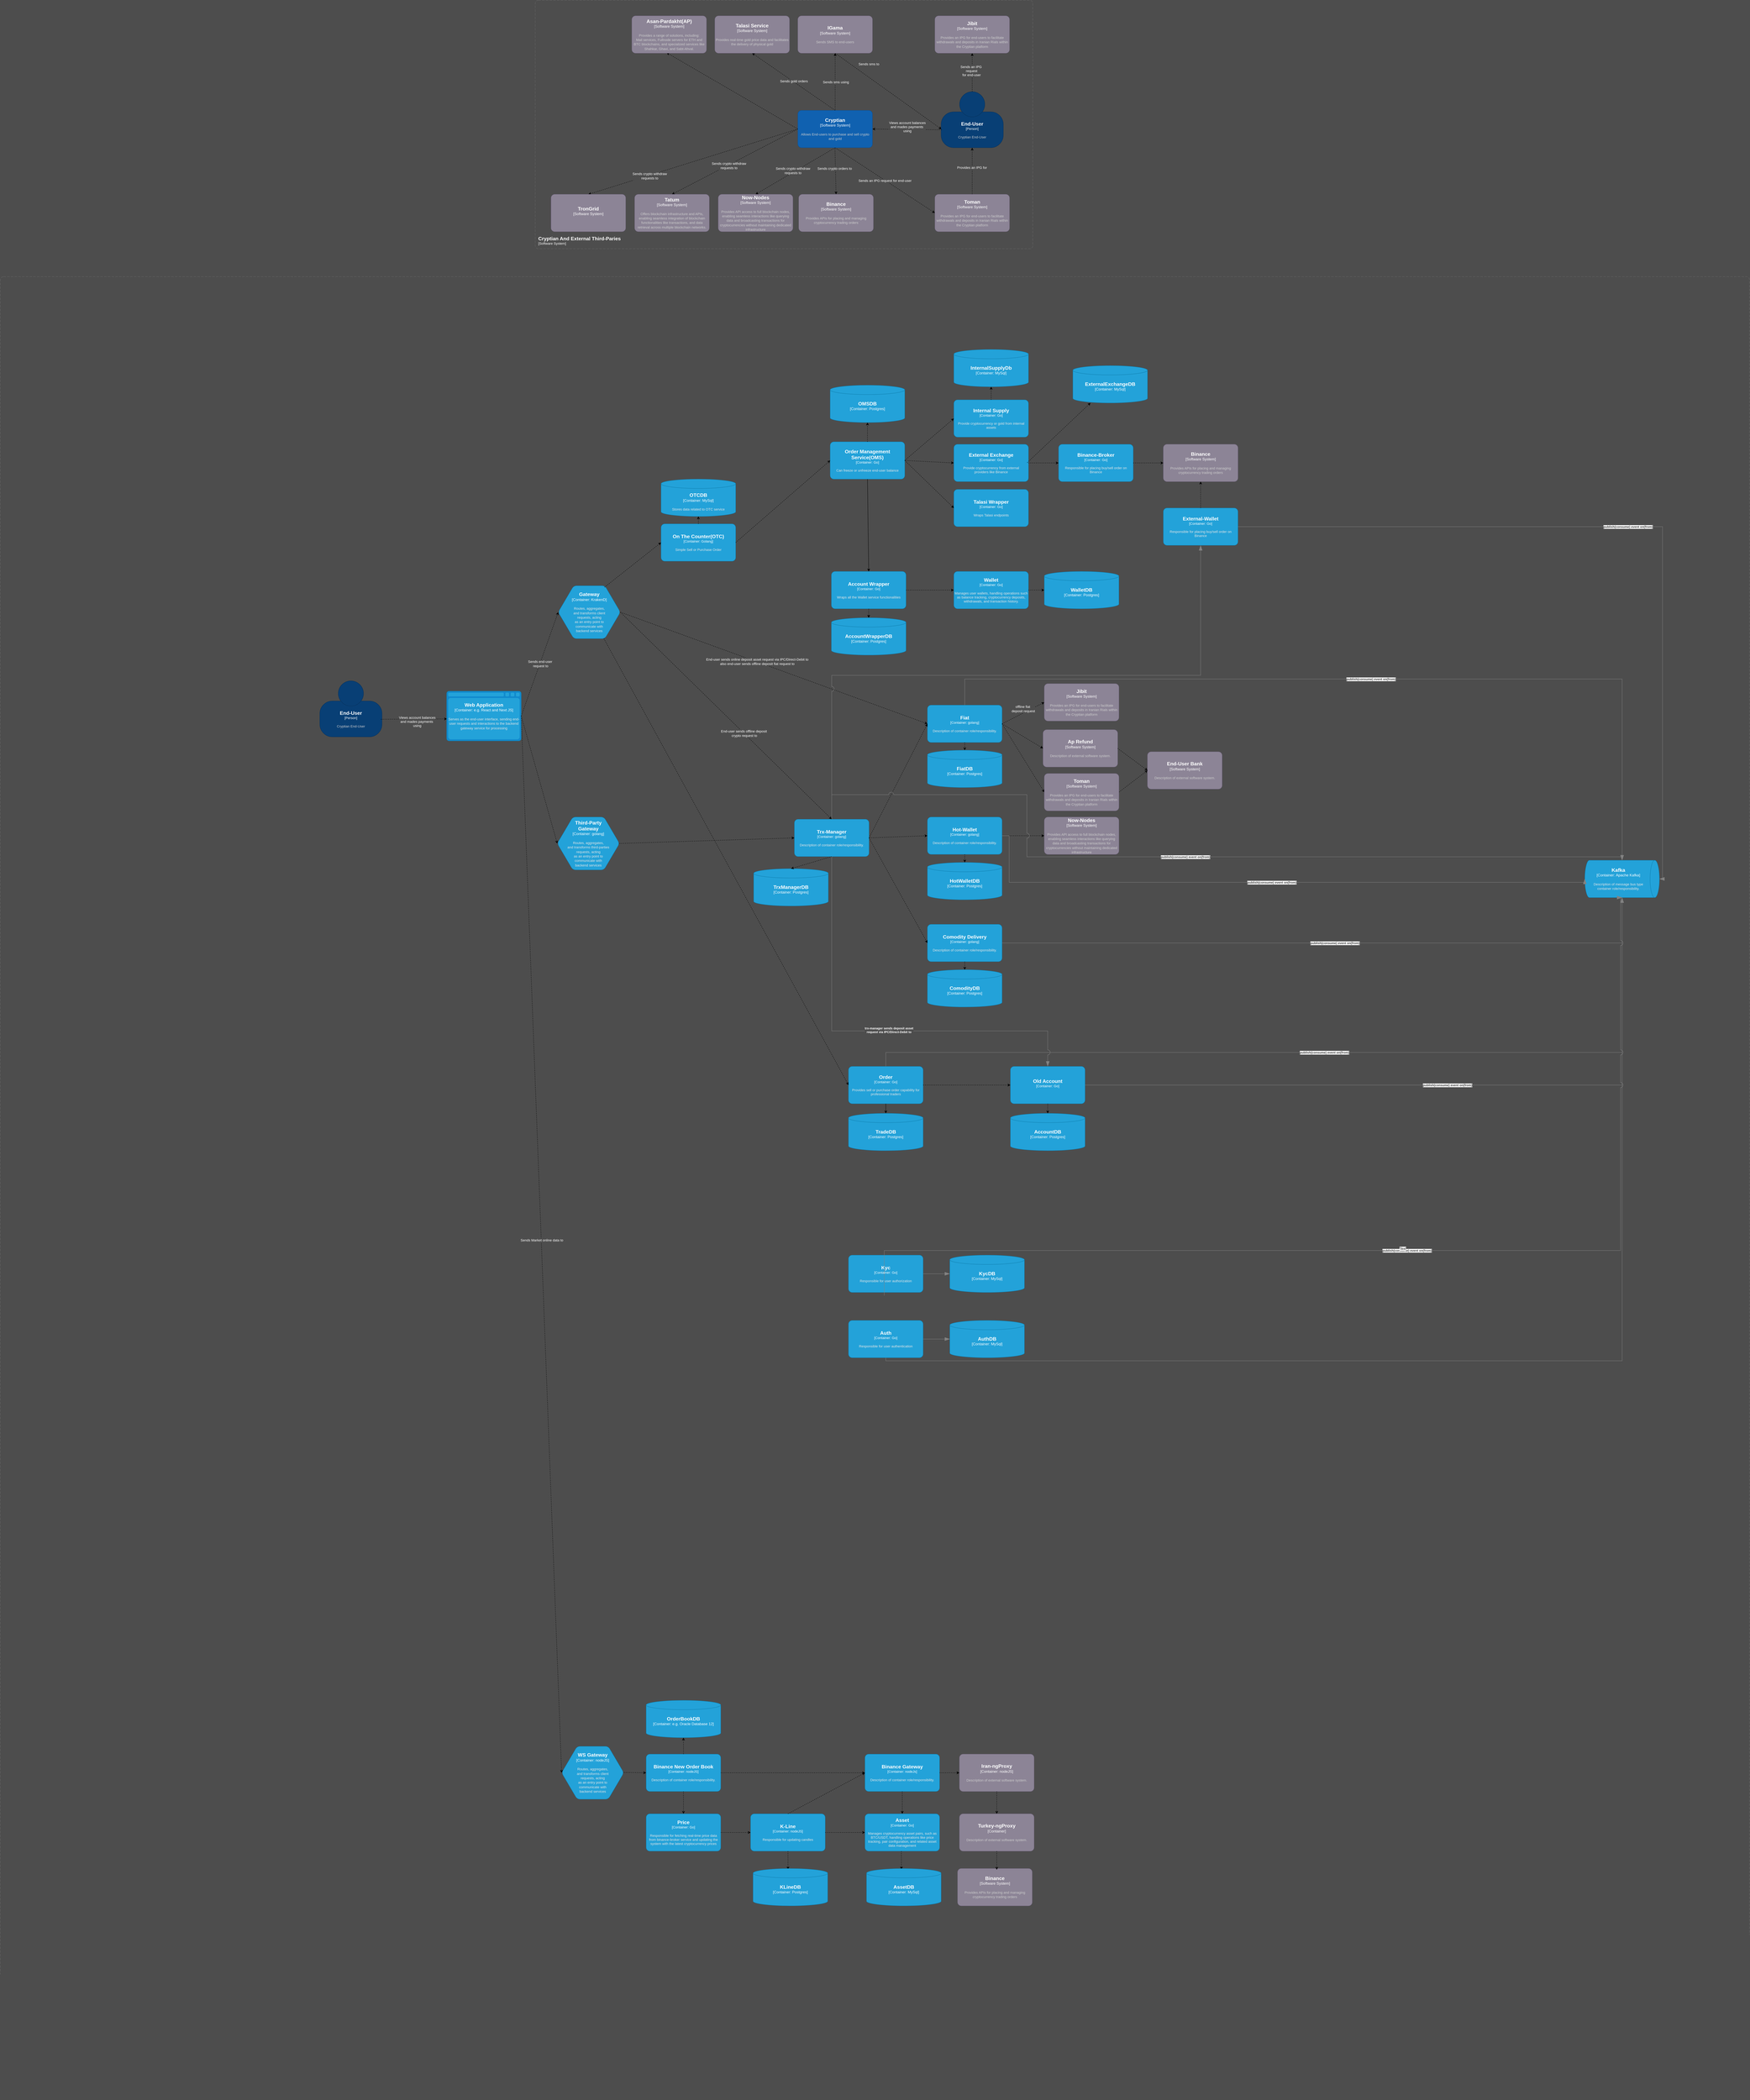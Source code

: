 <mxfile version="25.0.1">
  <diagram id="C5RBs43oDa-KdzZeNtuy" name="Page-1">
    <mxGraphModel dx="3665" dy="8363" grid="0" gridSize="10" guides="1" tooltips="1" connect="1" arrows="1" fold="1" page="0" pageScale="1" pageWidth="827" pageHeight="1169" background="#4D4D4D" math="0" shadow="0">
      <root>
        <mxCell id="WIyWlLk6GJQsqaUBKTNV-0" />
        <mxCell id="WIyWlLk6GJQsqaUBKTNV-1" parent="WIyWlLk6GJQsqaUBKTNV-0" />
        <mxCell id="WIyWlLk6GJQsqaUBKTNV-4" value="Yes" style="rounded=0;html=1;jettySize=auto;orthogonalLoop=1;fontSize=11;endArrow=block;endFill=0;endSize=8;strokeWidth=1;shadow=0;labelBackgroundColor=none;edgeStyle=orthogonalEdgeStyle;" parent="WIyWlLk6GJQsqaUBKTNV-1" target="WIyWlLk6GJQsqaUBKTNV-10" edge="1">
          <mxGeometry y="20" relative="1" as="geometry">
            <mxPoint as="offset" />
            <mxPoint x="220" y="250" as="sourcePoint" />
          </mxGeometry>
        </mxCell>
        <mxCell id="WIyWlLk6GJQsqaUBKTNV-5" value="No" style="edgeStyle=orthogonalEdgeStyle;rounded=0;html=1;jettySize=auto;orthogonalLoop=1;fontSize=11;endArrow=block;endFill=0;endSize=8;strokeWidth=1;shadow=0;labelBackgroundColor=none;" parent="WIyWlLk6GJQsqaUBKTNV-1" target="WIyWlLk6GJQsqaUBKTNV-7" edge="1">
          <mxGeometry y="10" relative="1" as="geometry">
            <mxPoint as="offset" />
            <mxPoint x="270" y="210" as="sourcePoint" />
          </mxGeometry>
        </mxCell>
        <mxCell id="WIyWlLk6GJQsqaUBKTNV-8" value="No" style="rounded=0;html=1;jettySize=auto;orthogonalLoop=1;fontSize=11;endArrow=block;endFill=0;endSize=8;strokeWidth=1;shadow=0;labelBackgroundColor=none;edgeStyle=orthogonalEdgeStyle;" parent="WIyWlLk6GJQsqaUBKTNV-1" target="WIyWlLk6GJQsqaUBKTNV-11" edge="1">
          <mxGeometry x="0.333" y="20" relative="1" as="geometry">
            <mxPoint as="offset" />
            <mxPoint x="220" y="370" as="sourcePoint" />
          </mxGeometry>
        </mxCell>
        <mxCell id="WIyWlLk6GJQsqaUBKTNV-9" value="Yes" style="edgeStyle=orthogonalEdgeStyle;rounded=0;html=1;jettySize=auto;orthogonalLoop=1;fontSize=11;endArrow=block;endFill=0;endSize=8;strokeWidth=1;shadow=0;labelBackgroundColor=none;" parent="WIyWlLk6GJQsqaUBKTNV-1" source="WIyWlLk6GJQsqaUBKTNV-10" edge="1">
          <mxGeometry y="10" relative="1" as="geometry">
            <mxPoint as="offset" />
            <mxPoint x="320" y="330" as="targetPoint" />
          </mxGeometry>
        </mxCell>
        <mxCell id="WGUbzs4_qnekl62kQ5Hl-13" value="" style="endArrow=classic;html=1;rounded=0;exitX=0.5;exitY=0;exitDx=0;exitDy=0;dashed=1;exitPerimeter=0;entryX=0.5;entryY=1;entryDx=0;entryDy=0;entryPerimeter=0;" edge="1" parent="WIyWlLk6GJQsqaUBKTNV-1" source="WGUbzs4_qnekl62kQ5Hl-53" target="WGUbzs4_qnekl62kQ5Hl-60">
          <mxGeometry width="50" height="50" relative="1" as="geometry">
            <mxPoint x="1931" y="-5988" as="sourcePoint" />
            <mxPoint x="1931" y="-6098" as="targetPoint" />
          </mxGeometry>
        </mxCell>
        <mxCell id="WGUbzs4_qnekl62kQ5Hl-14" value="Sends sms using" style="edgeLabel;html=1;align=center;verticalAlign=middle;resizable=0;points=[];fontColor=#FFFFFF;labelBackgroundColor=#4D4D4D;" vertex="1" connectable="0" parent="WGUbzs4_qnekl62kQ5Hl-13">
          <mxGeometry x="0.004" y="-2" relative="1" as="geometry">
            <mxPoint y="1" as="offset" />
          </mxGeometry>
        </mxCell>
        <mxCell id="WGUbzs4_qnekl62kQ5Hl-15" value="" style="endArrow=classic;html=1;rounded=0;entryX=0.005;entryY=0.669;entryDx=0;entryDy=0;exitX=0.5;exitY=1;exitDx=0;exitDy=0;dashed=1;exitPerimeter=0;entryPerimeter=0;" edge="1" parent="WIyWlLk6GJQsqaUBKTNV-1" source="WGUbzs4_qnekl62kQ5Hl-60" target="WGUbzs4_qnekl62kQ5Hl-47">
          <mxGeometry width="50" height="50" relative="1" as="geometry">
            <mxPoint x="1935" y="-6125" as="sourcePoint" />
            <mxPoint x="2159.0" y="-5861" as="targetPoint" />
          </mxGeometry>
        </mxCell>
        <mxCell id="WGUbzs4_qnekl62kQ5Hl-16" value="Sends sms to" style="edgeLabel;html=1;align=center;verticalAlign=middle;resizable=0;points=[];fontColor=#FFFFFF;labelBackgroundColor=#4D4D4D;" vertex="1" connectable="0" parent="WGUbzs4_qnekl62kQ5Hl-15">
          <mxGeometry x="0.002" y="1" relative="1" as="geometry">
            <mxPoint x="-64" y="-87" as="offset" />
          </mxGeometry>
        </mxCell>
        <mxCell id="WGUbzs4_qnekl62kQ5Hl-19" value="" style="endArrow=classic;html=1;rounded=0;entryX=0.5;entryY=0;entryDx=0;entryDy=0;exitX=0.5;exitY=1;exitDx=0;exitDy=0;dashed=1;entryPerimeter=0;" edge="1" parent="WIyWlLk6GJQsqaUBKTNV-1" target="WGUbzs4_qnekl62kQ5Hl-56">
          <mxGeometry width="50" height="50" relative="1" as="geometry">
            <mxPoint x="1933.33" y="-5821" as="sourcePoint" />
            <mxPoint x="1933.33" y="-5721" as="targetPoint" />
          </mxGeometry>
        </mxCell>
        <mxCell id="WGUbzs4_qnekl62kQ5Hl-20" value="&lt;div&gt;Sends crypto orders to&lt;/div&gt;" style="edgeLabel;html=1;align=center;verticalAlign=middle;resizable=0;points=[];fontColor=#FFFFFF;labelBackgroundColor=#4D4D4D;" vertex="1" connectable="0" parent="WGUbzs4_qnekl62kQ5Hl-19">
          <mxGeometry x="-0.108" y="-3" relative="1" as="geometry">
            <mxPoint as="offset" />
          </mxGeometry>
        </mxCell>
        <mxCell id="WGUbzs4_qnekl62kQ5Hl-22" value="" style="endArrow=classic;html=1;rounded=0;entryX=0.5;entryY=1;entryDx=0;entryDy=0;exitX=0.5;exitY=0;exitDx=0;exitDy=0;dashed=1;entryPerimeter=0;exitPerimeter=0;" edge="1" parent="WIyWlLk6GJQsqaUBKTNV-1" source="WGUbzs4_qnekl62kQ5Hl-53" target="WGUbzs4_qnekl62kQ5Hl-61">
          <mxGeometry width="50" height="50" relative="1" as="geometry">
            <mxPoint x="1789" y="-5934" as="sourcePoint" />
            <mxPoint x="1676" y="-6117" as="targetPoint" />
          </mxGeometry>
        </mxCell>
        <mxCell id="WGUbzs4_qnekl62kQ5Hl-23" value="Sends gold orders" style="edgeLabel;html=1;align=center;verticalAlign=middle;resizable=0;points=[];fontColor=#FFFFFF;labelBackgroundColor=#4D4D4D;" vertex="1" connectable="0" parent="WGUbzs4_qnekl62kQ5Hl-22">
          <mxGeometry x="0.006" y="-2" relative="1" as="geometry">
            <mxPoint as="offset" />
          </mxGeometry>
        </mxCell>
        <mxCell id="WGUbzs4_qnekl62kQ5Hl-25" value="" style="endArrow=classic;html=1;rounded=0;entryX=0.467;entryY=0.989;entryDx=0;entryDy=0;exitX=0;exitY=0.5;exitDx=0;exitDy=0;dashed=1;exitPerimeter=0;entryPerimeter=0;" edge="1" parent="WIyWlLk6GJQsqaUBKTNV-1" source="WGUbzs4_qnekl62kQ5Hl-53" target="WGUbzs4_qnekl62kQ5Hl-62">
          <mxGeometry width="50" height="50" relative="1" as="geometry">
            <mxPoint x="1688" y="-5912" as="sourcePoint" />
            <mxPoint x="1385" y="-6095" as="targetPoint" />
          </mxGeometry>
        </mxCell>
        <mxCell id="WGUbzs4_qnekl62kQ5Hl-31" value="" style="edgeStyle=orthogonalEdgeStyle;rounded=0;orthogonalLoop=1;jettySize=auto;html=1;dashed=1;exitX=0.5;exitY=0;exitDx=0;exitDy=0;exitPerimeter=0;entryX=0.5;entryY=1;entryDx=0;entryDy=0;entryPerimeter=0;" edge="1" parent="WIyWlLk6GJQsqaUBKTNV-1" source="WGUbzs4_qnekl62kQ5Hl-55" target="WGUbzs4_qnekl62kQ5Hl-47">
          <mxGeometry relative="1" as="geometry">
            <mxPoint x="2374.33" y="-5684" as="sourcePoint" />
            <mxPoint x="2374.33" y="-5813" as="targetPoint" />
          </mxGeometry>
        </mxCell>
        <mxCell id="WGUbzs4_qnekl62kQ5Hl-32" value="Provides an IPG for" style="edgeLabel;html=1;align=center;verticalAlign=middle;resizable=0;points=[];fontColor=#FFFFFF;labelBackgroundColor=#4D4D4D;" vertex="1" connectable="0" parent="WGUbzs4_qnekl62kQ5Hl-31">
          <mxGeometry x="0.147" y="1" relative="1" as="geometry">
            <mxPoint as="offset" />
          </mxGeometry>
        </mxCell>
        <mxCell id="WGUbzs4_qnekl62kQ5Hl-28" value="" style="endArrow=classic;html=1;rounded=0;entryX=0;entryY=0.5;entryDx=0;entryDy=0;dashed=1;entryPerimeter=0;" edge="1" parent="WIyWlLk6GJQsqaUBKTNV-1" target="WGUbzs4_qnekl62kQ5Hl-55">
          <mxGeometry width="50" height="50" relative="1" as="geometry">
            <mxPoint x="1934" y="-5821" as="sourcePoint" />
            <mxPoint x="1971" y="-5628" as="targetPoint" />
          </mxGeometry>
        </mxCell>
        <mxCell id="WGUbzs4_qnekl62kQ5Hl-29" value="Sends an IPG request for end-user" style="edgeLabel;html=1;align=center;verticalAlign=middle;resizable=0;points=[];fontColor=#FFFFFF;labelBackgroundColor=#4D4D4D;" vertex="1" connectable="0" parent="WGUbzs4_qnekl62kQ5Hl-28">
          <mxGeometry x="-0.003" y="-1" relative="1" as="geometry">
            <mxPoint as="offset" />
          </mxGeometry>
        </mxCell>
        <mxCell id="WGUbzs4_qnekl62kQ5Hl-34" value="" style="endArrow=classic;html=1;rounded=0;entryX=0.5;entryY=1;entryDx=0;entryDy=0;dashed=1;entryPerimeter=0;exitX=0.5;exitY=0;exitDx=0;exitDy=0;exitPerimeter=0;" edge="1" parent="WIyWlLk6GJQsqaUBKTNV-1" source="WGUbzs4_qnekl62kQ5Hl-47" target="WGUbzs4_qnekl62kQ5Hl-54">
          <mxGeometry width="50" height="50" relative="1" as="geometry">
            <mxPoint x="2376" y="-6000" as="sourcePoint" />
            <mxPoint x="2206" y="-6236" as="targetPoint" />
          </mxGeometry>
        </mxCell>
        <mxCell id="WGUbzs4_qnekl62kQ5Hl-35" value="Sends an IPG&lt;div&gt;&amp;nbsp;request&lt;div&gt;&amp;nbsp;for end-user&lt;/div&gt;&lt;/div&gt;" style="edgeLabel;html=1;align=center;verticalAlign=middle;resizable=0;points=[];fontColor=#FFFFFF;labelBackgroundColor=#4D4D4D;" vertex="1" connectable="0" parent="WGUbzs4_qnekl62kQ5Hl-34">
          <mxGeometry x="-0.003" y="-1" relative="1" as="geometry">
            <mxPoint x="-5" y="-5" as="offset" />
          </mxGeometry>
        </mxCell>
        <mxCell id="WGUbzs4_qnekl62kQ5Hl-37" value="" style="endArrow=classic;html=1;rounded=0;exitX=0.5;exitY=1;exitDx=0;exitDy=0;dashed=1;exitPerimeter=0;entryX=0.5;entryY=0;entryDx=0;entryDy=0;entryPerimeter=0;" edge="1" parent="WIyWlLk6GJQsqaUBKTNV-1" source="WGUbzs4_qnekl62kQ5Hl-53" target="WGUbzs4_qnekl62kQ5Hl-57">
          <mxGeometry width="50" height="50" relative="1" as="geometry">
            <mxPoint x="1778" y="-5849" as="sourcePoint" />
            <mxPoint x="1668" y="-5672" as="targetPoint" />
          </mxGeometry>
        </mxCell>
        <mxCell id="WGUbzs4_qnekl62kQ5Hl-38" value="Sends crypto withdraw&lt;div&gt;requests to&lt;/div&gt;" style="edgeLabel;html=1;align=center;verticalAlign=middle;resizable=0;points=[];fontColor=#FFFFFF;labelBackgroundColor=#4D4D4D;" vertex="1" connectable="0" parent="WGUbzs4_qnekl62kQ5Hl-37">
          <mxGeometry x="-0.019" relative="1" as="geometry">
            <mxPoint x="-11" as="offset" />
          </mxGeometry>
        </mxCell>
        <mxCell id="WGUbzs4_qnekl62kQ5Hl-40" value="" style="endArrow=classic;html=1;rounded=0;exitX=0;exitY=0.5;exitDx=0;exitDy=0;dashed=1;exitPerimeter=0;entryX=0.5;entryY=0;entryDx=0;entryDy=0;entryPerimeter=0;" edge="1" parent="WIyWlLk6GJQsqaUBKTNV-1" source="WGUbzs4_qnekl62kQ5Hl-53" target="WGUbzs4_qnekl62kQ5Hl-58">
          <mxGeometry width="50" height="50" relative="1" as="geometry">
            <mxPoint x="1715.99" y="-5849.97" as="sourcePoint" />
            <mxPoint x="1488" y="-5728" as="targetPoint" />
          </mxGeometry>
        </mxCell>
        <mxCell id="WGUbzs4_qnekl62kQ5Hl-41" value="Sends crypto withdraw&lt;div&gt;requests to&lt;/div&gt;" style="edgeLabel;html=1;align=center;verticalAlign=middle;resizable=0;points=[];fontColor=#FFFFFF;labelBackgroundColor=#4D4D4D;" vertex="1" connectable="0" parent="WIyWlLk6GJQsqaUBKTNV-1">
          <mxGeometry x="1592.004" y="-5763.003" as="geometry" />
        </mxCell>
        <mxCell id="WGUbzs4_qnekl62kQ5Hl-43" value="" style="endArrow=classic;html=1;rounded=0;entryX=0.5;entryY=0;entryDx=0;entryDy=0;exitX=0;exitY=0.5;exitDx=0;exitDy=0;dashed=1;entryPerimeter=0;exitPerimeter=0;" edge="1" parent="WIyWlLk6GJQsqaUBKTNV-1" source="WGUbzs4_qnekl62kQ5Hl-53" target="WGUbzs4_qnekl62kQ5Hl-59">
          <mxGeometry width="50" height="50" relative="1" as="geometry">
            <mxPoint x="1637" y="-5852" as="sourcePoint" />
            <mxPoint x="1136" y="-5671" as="targetPoint" />
          </mxGeometry>
        </mxCell>
        <mxCell id="WGUbzs4_qnekl62kQ5Hl-45" value="Sends crypto withdraw&lt;div&gt;requests to&lt;/div&gt;" style="edgeLabel;html=1;align=center;verticalAlign=middle;resizable=0;points=[];fontColor=#FFFFFF;labelBackgroundColor=#4D4D4D;" vertex="1" connectable="0" parent="WGUbzs4_qnekl62kQ5Hl-43">
          <mxGeometry x="0.419" y="2" relative="1" as="geometry">
            <mxPoint as="offset" />
          </mxGeometry>
        </mxCell>
        <object placeholders="1" c4Name="End-User" c4Type="Person" c4Description="Cryptian End-User" label="&lt;font style=&quot;font-size: 16px&quot;&gt;&lt;b&gt;%c4Name%&lt;/b&gt;&lt;/font&gt;&lt;div&gt;[%c4Type%]&lt;/div&gt;&lt;br&gt;&lt;div&gt;&lt;font style=&quot;font-size: 11px&quot;&gt;&lt;font color=&quot;#cccccc&quot;&gt;%c4Description%&lt;/font&gt;&lt;/div&gt;" id="WGUbzs4_qnekl62kQ5Hl-47">
          <mxCell style="html=1;fontSize=11;dashed=0;whiteSpace=wrap;fillColor=#083F75;strokeColor=#06315C;fontColor=#ffffff;shape=mxgraph.c4.person2;align=center;metaEdit=1;points=[[0.5,0,0],[1,0.5,0],[1,0.75,0],[0.75,1,0],[0.5,1,0],[0.25,1,0],[0,0.75,0],[0,0.5,0]];resizable=0;" vertex="1" parent="WIyWlLk6GJQsqaUBKTNV-1">
            <mxGeometry x="2275" y="-6001" width="200" height="180" as="geometry" />
          </mxCell>
        </object>
        <mxCell id="WGUbzs4_qnekl62kQ5Hl-51" value="" style="endArrow=classic;html=1;rounded=0;dashed=1;exitX=0.012;exitY=0.681;exitDx=0;exitDy=0;exitPerimeter=0;entryX=1;entryY=0.5;entryDx=0;entryDy=0;entryPerimeter=0;" edge="1" parent="WIyWlLk6GJQsqaUBKTNV-1" source="WGUbzs4_qnekl62kQ5Hl-47" target="WGUbzs4_qnekl62kQ5Hl-53">
          <mxGeometry width="50" height="50" relative="1" as="geometry">
            <mxPoint x="2259" y="-5880" as="sourcePoint" />
            <mxPoint x="2066" y="-5880" as="targetPoint" />
          </mxGeometry>
        </mxCell>
        <mxCell id="WGUbzs4_qnekl62kQ5Hl-52" value="&lt;span style=&quot;&quot;&gt;Views account balances&lt;/span&gt;&lt;div style=&quot;&quot;&gt;and mades payments&amp;nbsp;&lt;/div&gt;&lt;div style=&quot;&quot;&gt;using&lt;/div&gt;" style="edgeLabel;html=1;align=center;verticalAlign=middle;resizable=0;points=[];fontColor=#FFFFFF;labelBackgroundColor=#4D4D4D;" vertex="1" connectable="0" parent="WGUbzs4_qnekl62kQ5Hl-51">
          <mxGeometry x="0.049" y="-8" relative="1" as="geometry">
            <mxPoint x="5" as="offset" />
          </mxGeometry>
        </mxCell>
        <object placeholders="1" c4Name="Cryptian" c4Type="Software System" c4Description="Allows End-users to purchase and sell crypto and gold" label="&lt;font style=&quot;font-size: 16px&quot;&gt;&lt;b&gt;%c4Name%&lt;/b&gt;&lt;/font&gt;&lt;div&gt;[%c4Type%]&lt;/div&gt;&lt;br&gt;&lt;div&gt;&lt;font style=&quot;font-size: 11px&quot;&gt;&lt;font color=&quot;#cccccc&quot;&gt;%c4Description%&lt;/font&gt;&lt;/div&gt;" id="WGUbzs4_qnekl62kQ5Hl-53">
          <mxCell style="rounded=1;whiteSpace=wrap;html=1;labelBackgroundColor=none;fillColor=#1061B0;fontColor=#ffffff;align=center;arcSize=10;strokeColor=#0D5091;metaEdit=1;resizable=0;points=[[0.25,0,0],[0.5,0,0],[0.75,0,0],[1,0.25,0],[1,0.5,0],[1,0.75,0],[0.75,1,0],[0.5,1,0],[0.25,1,0],[0,0.75,0],[0,0.5,0],[0,0.25,0]];" vertex="1" parent="WIyWlLk6GJQsqaUBKTNV-1">
            <mxGeometry x="1814" y="-5941" width="240" height="120" as="geometry" />
          </mxCell>
        </object>
        <object placeholders="1" c4Name="Jibit" c4Type="Software System" c4Description="Provides an IPG for end-users to facilitate withdrawals and deposits in Iranian Rials within the Cryptian platform" label="&lt;font style=&quot;font-size: 16px&quot;&gt;&lt;b&gt;%c4Name%&lt;/b&gt;&lt;/font&gt;&lt;div&gt;[%c4Type%]&lt;/div&gt;&lt;br&gt;&lt;div&gt;&lt;font style=&quot;font-size: 11px&quot;&gt;&lt;font color=&quot;#cccccc&quot;&gt;%c4Description%&lt;/font&gt;&lt;/div&gt;" id="WGUbzs4_qnekl62kQ5Hl-54">
          <mxCell style="rounded=1;whiteSpace=wrap;html=1;labelBackgroundColor=none;fillColor=#8C8496;fontColor=#ffffff;align=center;arcSize=10;strokeColor=#736782;metaEdit=1;resizable=0;points=[[0.25,0,0],[0.5,0,0],[0.75,0,0],[1,0.25,0],[1,0.5,0],[1,0.75,0],[0.75,1,0],[0.5,1,0],[0.25,1,0],[0,0.75,0],[0,0.5,0],[0,0.25,0]];" vertex="1" parent="WIyWlLk6GJQsqaUBKTNV-1">
            <mxGeometry x="2255" y="-6245" width="240" height="120" as="geometry" />
          </mxCell>
        </object>
        <object placeholders="1" c4Name="Toman" c4Type="Software System" c4Description="Provides an IPG for end-users to facilitate withdrawals and deposits in Iranian Rials within the Cryptian platform" label="&lt;font style=&quot;font-size: 16px&quot;&gt;&lt;b&gt;%c4Name%&lt;/b&gt;&lt;/font&gt;&lt;div&gt;[%c4Type%]&lt;/div&gt;&lt;br&gt;&lt;div&gt;&lt;font style=&quot;font-size: 11px&quot;&gt;&lt;font color=&quot;#cccccc&quot;&gt;%c4Description%&lt;/font&gt;&lt;/div&gt;" id="WGUbzs4_qnekl62kQ5Hl-55">
          <mxCell style="rounded=1;whiteSpace=wrap;html=1;labelBackgroundColor=none;fillColor=#8C8496;fontColor=#ffffff;align=center;arcSize=10;strokeColor=#736782;metaEdit=1;resizable=0;points=[[0.25,0,0],[0.5,0,0],[0.75,0,0],[1,0.25,0],[1,0.5,0],[1,0.75,0],[0.75,1,0],[0.5,1,0],[0.25,1,0],[0,0.75,0],[0,0.5,0],[0,0.25,0]];" vertex="1" parent="WIyWlLk6GJQsqaUBKTNV-1">
            <mxGeometry x="2255" y="-5671" width="240" height="120" as="geometry" />
          </mxCell>
        </object>
        <object placeholders="1" c4Name="Binance" c4Type="Software System" c4Description="Provides APIs for placing and managing cryptocurrency trading orders" label="&lt;font style=&quot;font-size: 16px&quot;&gt;&lt;b&gt;%c4Name%&lt;/b&gt;&lt;/font&gt;&lt;div&gt;[%c4Type%]&lt;/div&gt;&lt;br&gt;&lt;div&gt;&lt;font style=&quot;font-size: 11px&quot;&gt;&lt;font color=&quot;#cccccc&quot;&gt;%c4Description%&lt;/font&gt;&lt;/div&gt;" id="WGUbzs4_qnekl62kQ5Hl-56">
          <mxCell style="rounded=1;whiteSpace=wrap;html=1;labelBackgroundColor=none;fillColor=#8C8496;fontColor=#ffffff;align=center;arcSize=10;strokeColor=#736782;metaEdit=1;resizable=0;points=[[0.25,0,0],[0.5,0,0],[0.75,0,0],[1,0.25,0],[1,0.5,0],[1,0.75,0],[0.75,1,0],[0.5,1,0],[0.25,1,0],[0,0.75,0],[0,0.5,0],[0,0.25,0]];" vertex="1" parent="WIyWlLk6GJQsqaUBKTNV-1">
            <mxGeometry x="1817" y="-5671" width="240" height="120" as="geometry" />
          </mxCell>
        </object>
        <object placeholders="1" c4Name="Now-Nodes" c4Type="Software System" c4Description="Provides API access to full blockchain nodes, enabling seamless interactions like querying data and broadcasting transactions for cryptocurrencies without maintaining dedicated infrastructure" label="&lt;font style=&quot;font-size: 16px&quot;&gt;&lt;b&gt;%c4Name%&lt;/b&gt;&lt;/font&gt;&lt;div&gt;[%c4Type%]&lt;/div&gt;&lt;br&gt;&lt;div&gt;&lt;font style=&quot;font-size: 11px&quot;&gt;&lt;font color=&quot;#cccccc&quot;&gt;%c4Description%&lt;/font&gt;&lt;/div&gt;" id="WGUbzs4_qnekl62kQ5Hl-57">
          <mxCell style="rounded=1;whiteSpace=wrap;html=1;labelBackgroundColor=none;fillColor=#8C8496;fontColor=#ffffff;align=center;arcSize=10;strokeColor=#736782;metaEdit=1;resizable=0;points=[[0.25,0,0],[0.5,0,0],[0.75,0,0],[1,0.25,0],[1,0.5,0],[1,0.75,0],[0.75,1,0],[0.5,1,0],[0.25,1,0],[0,0.75,0],[0,0.5,0],[0,0.25,0]];" vertex="1" parent="WIyWlLk6GJQsqaUBKTNV-1">
            <mxGeometry x="1558" y="-5671" width="240" height="120" as="geometry" />
          </mxCell>
        </object>
        <object placeholders="1" c4Name="Tatum" c4Type="Software System" c4Description="Offers blockchain infrastructure and APIs, enabling seamless integration of blockchain functionalities like transactions, and data retrieval across multiple blockchain networks." label="&lt;font style=&quot;font-size: 16px&quot;&gt;&lt;b&gt;%c4Name%&lt;/b&gt;&lt;/font&gt;&lt;div&gt;[%c4Type%]&lt;/div&gt;&lt;br&gt;&lt;div&gt;&lt;font style=&quot;font-size: 11px&quot;&gt;&lt;font color=&quot;#cccccc&quot;&gt;%c4Description%&lt;/font&gt;&lt;/div&gt;" id="WGUbzs4_qnekl62kQ5Hl-58">
          <mxCell style="rounded=1;whiteSpace=wrap;html=1;labelBackgroundColor=none;fillColor=#8C8496;fontColor=#ffffff;align=center;arcSize=10;strokeColor=#736782;metaEdit=1;resizable=0;points=[[0.25,0,0],[0.5,0,0],[0.75,0,0],[1,0.25,0],[1,0.5,0],[1,0.75,0],[0.75,1,0],[0.5,1,0],[0.25,1,0],[0,0.75,0],[0,0.5,0],[0,0.25,0]];" vertex="1" parent="WIyWlLk6GJQsqaUBKTNV-1">
            <mxGeometry x="1289" y="-5671" width="240" height="120" as="geometry" />
          </mxCell>
        </object>
        <object placeholders="1" c4Name="TronGrid" c4Type="Software System" c4Description="" label="&lt;font style=&quot;font-size: 16px&quot;&gt;&lt;b&gt;%c4Name%&lt;/b&gt;&lt;/font&gt;&lt;div&gt;[%c4Type%]&lt;/div&gt;&lt;br&gt;&lt;div&gt;&lt;font style=&quot;font-size: 11px&quot;&gt;&lt;font color=&quot;#cccccc&quot;&gt;%c4Description%&lt;/font&gt;&lt;/div&gt;" id="WGUbzs4_qnekl62kQ5Hl-59">
          <mxCell style="rounded=1;whiteSpace=wrap;html=1;labelBackgroundColor=none;fillColor=#8C8496;fontColor=#ffffff;align=center;arcSize=10;strokeColor=#736782;metaEdit=1;resizable=0;points=[[0.25,0,0],[0.5,0,0],[0.75,0,0],[1,0.25,0],[1,0.5,0],[1,0.75,0],[0.75,1,0],[0.5,1,0],[0.25,1,0],[0,0.75,0],[0,0.5,0],[0,0.25,0]];" vertex="1" parent="WIyWlLk6GJQsqaUBKTNV-1">
            <mxGeometry x="1020" y="-5671" width="240" height="120" as="geometry" />
          </mxCell>
        </object>
        <object placeholders="1" c4Name="IGama" c4Type="Software System" c4Description="Sends SMS to end-users" label="&lt;font style=&quot;font-size: 16px&quot;&gt;&lt;b&gt;%c4Name%&lt;/b&gt;&lt;/font&gt;&lt;div&gt;[%c4Type%]&lt;/div&gt;&lt;br&gt;&lt;div&gt;&lt;font style=&quot;font-size: 11px&quot;&gt;&lt;font color=&quot;#cccccc&quot;&gt;%c4Description%&lt;/font&gt;&lt;/div&gt;" id="WGUbzs4_qnekl62kQ5Hl-60">
          <mxCell style="rounded=1;whiteSpace=wrap;html=1;labelBackgroundColor=none;fillColor=#8C8496;fontColor=#ffffff;align=center;arcSize=10;strokeColor=#736782;metaEdit=1;resizable=0;points=[[0.25,0,0],[0.5,0,0],[0.75,0,0],[1,0.25,0],[1,0.5,0],[1,0.75,0],[0.75,1,0],[0.5,1,0],[0.25,1,0],[0,0.75,0],[0,0.5,0],[0,0.25,0]];" vertex="1" parent="WIyWlLk6GJQsqaUBKTNV-1">
            <mxGeometry x="1814" y="-6245" width="240" height="120" as="geometry" />
          </mxCell>
        </object>
        <object placeholders="1" c4Name="Talasi Service" c4Type="Software System" c4Description="Provides real-time gold price data and facilitates the delivery of physical gold" label="&lt;font style=&quot;font-size: 16px&quot;&gt;&lt;b&gt;%c4Name%&lt;/b&gt;&lt;/font&gt;&lt;div&gt;[%c4Type%]&lt;/div&gt;&lt;br&gt;&lt;div&gt;&lt;font style=&quot;font-size: 11px&quot;&gt;&lt;font color=&quot;#cccccc&quot;&gt;%c4Description%&lt;/font&gt;&lt;/div&gt;" id="WGUbzs4_qnekl62kQ5Hl-61">
          <mxCell style="rounded=1;whiteSpace=wrap;html=1;labelBackgroundColor=none;fillColor=#8C8496;fontColor=#ffffff;align=center;arcSize=10;strokeColor=#736782;metaEdit=1;resizable=0;points=[[0.25,0,0],[0.5,0,0],[0.75,0,0],[1,0.25,0],[1,0.5,0],[1,0.75,0],[0.75,1,0],[0.5,1,0],[0.25,1,0],[0,0.75,0],[0,0.5,0],[0,0.25,0]];" vertex="1" parent="WIyWlLk6GJQsqaUBKTNV-1">
            <mxGeometry x="1547" y="-6245" width="240" height="120" as="geometry" />
          </mxCell>
        </object>
        <object placeholders="1" c4Name="Asan-Pardakht(AP)" c4Type="Software System" c4Description="Provides a range of solutions, including:&#xa;Mail services, Fullnode servers for ETH and BTC blockchains, and specialized services like Shahkar, Ghavi, and Sabt-Ahval." label="&lt;font style=&quot;font-size: 16px&quot;&gt;&lt;b&gt;%c4Name%&lt;/b&gt;&lt;/font&gt;&lt;div&gt;[%c4Type%]&lt;/div&gt;&lt;br&gt;&lt;div&gt;&lt;font style=&quot;font-size: 11px&quot;&gt;&lt;font color=&quot;#cccccc&quot;&gt;%c4Description%&lt;/font&gt;&lt;/div&gt;" id="WGUbzs4_qnekl62kQ5Hl-62">
          <mxCell style="rounded=1;whiteSpace=wrap;html=1;labelBackgroundColor=none;fillColor=#8C8496;fontColor=#ffffff;align=center;arcSize=10;strokeColor=#736782;metaEdit=1;resizable=0;points=[[0.25,0,0],[0.5,0,0],[0.75,0,0],[1,0.25,0],[1,0.5,0],[1,0.75,0],[0.75,1,0],[0.5,1,0],[0.25,1,0],[0,0.75,0],[0,0.5,0],[0,0.25,0]];" vertex="1" parent="WIyWlLk6GJQsqaUBKTNV-1">
            <mxGeometry x="1280" y="-6245" width="240" height="120" as="geometry" />
          </mxCell>
        </object>
        <object placeholders="1" c4Name="Cryptian And External Third-Paries" c4Type="SystemScopeBoundary" c4Application="Software System" label="&lt;font style=&quot;font-size: 16px&quot;&gt;&lt;b&gt;&lt;div style=&quot;text-align: left&quot;&gt;%c4Name%&lt;/div&gt;&lt;/b&gt;&lt;/font&gt;&lt;div style=&quot;text-align: left&quot;&gt;[%c4Application%]&lt;/div&gt;" id="WGUbzs4_qnekl62kQ5Hl-65">
          <mxCell style="rounded=1;fontSize=11;whiteSpace=wrap;html=1;dashed=1;arcSize=20;fillColor=none;strokeColor=#666666;fontColor=#FFFFFF;labelBackgroundColor=none;align=left;verticalAlign=bottom;labelBorderColor=none;spacingTop=0;spacing=10;dashPattern=8 4;metaEdit=1;rotatable=0;perimeter=rectanglePerimeter;labelPadding=0;allowArrows=0;connectable=0;expand=0;recursiveResize=0;editable=1;pointerEvents=0;absoluteArcSize=1;points=[[0.25,0,0],[0.5,0,0],[0.75,0,0],[1,0.25,0],[1,0.5,0],[1,0.75,0],[0.75,1,0],[0.5,1,0],[0.25,1,0],[0,0.75,0],[0,0.5,0],[0,0.25,0]];" vertex="1" parent="WIyWlLk6GJQsqaUBKTNV-1">
            <mxGeometry x="969" y="-6295" width="1601" height="799" as="geometry" />
          </mxCell>
        </object>
        <object placeholders="1" c4Name="Cryptian" c4Type="SystemScopeBoundary" c4Application="Software System" label="&lt;font style=&quot;font-size: 16px&quot;&gt;&lt;b&gt;&lt;div style=&quot;text-align: left&quot;&gt;%c4Name%&lt;/div&gt;&lt;/b&gt;&lt;/font&gt;&lt;div style=&quot;text-align: left&quot;&gt;[%c4Application%]&lt;/div&gt;" id="WGUbzs4_qnekl62kQ5Hl-68">
          <mxCell style="rounded=1;fontSize=11;whiteSpace=wrap;html=1;dashed=1;arcSize=20;fillColor=none;strokeColor=#666666;fontColor=#FFFFFF;labelBackgroundColor=none;align=left;verticalAlign=bottom;labelBorderColor=none;spacingTop=0;spacing=10;dashPattern=8 4;metaEdit=1;rotatable=0;perimeter=rectanglePerimeter;labelPadding=0;allowArrows=0;connectable=0;expand=0;recursiveResize=0;editable=1;pointerEvents=0;absoluteArcSize=1;points=[[0.25,0,0],[0.5,0,0],[0.75,0,0],[1,0.25,0],[1,0.5,0],[1,0.75,0],[0.75,1,0],[0.5,1,0],[0.25,1,0],[0,0.75,0],[0,0.5,0],[0,0.25,0]];" vertex="1" parent="WIyWlLk6GJQsqaUBKTNV-1">
            <mxGeometry x="-752" y="-5406" width="5628" height="5863" as="geometry" />
          </mxCell>
        </object>
        <object placeholders="1" c4Name="End-User" c4Type="Person" c4Description="Cryptian End-User" label="&lt;font style=&quot;font-size: 16px&quot;&gt;&lt;b&gt;%c4Name%&lt;/b&gt;&lt;/font&gt;&lt;div&gt;[%c4Type%]&lt;/div&gt;&lt;br&gt;&lt;div&gt;&lt;font style=&quot;font-size: 11px&quot;&gt;&lt;font color=&quot;#cccccc&quot;&gt;%c4Description%&lt;/font&gt;&lt;/div&gt;" id="WGUbzs4_qnekl62kQ5Hl-69">
          <mxCell style="html=1;fontSize=11;dashed=0;whiteSpace=wrap;fillColor=#083F75;strokeColor=#06315C;fontColor=#ffffff;shape=mxgraph.c4.person2;align=center;metaEdit=1;points=[[0.5,0,0],[1,0.5,0],[1,0.75,0],[0.75,1,0],[0.5,1,0],[0.25,1,0],[0,0.75,0],[0,0.5,0]];resizable=0;" vertex="1" parent="WIyWlLk6GJQsqaUBKTNV-1">
            <mxGeometry x="276" y="-4106" width="200" height="180" as="geometry" />
          </mxCell>
        </object>
        <mxCell id="WGUbzs4_qnekl62kQ5Hl-70" value="" style="endArrow=classic;html=1;rounded=0;dashed=1;exitX=0.981;exitY=0.686;exitDx=0;exitDy=0;exitPerimeter=0;entryX=0.005;entryY=0.558;entryDx=0;entryDy=0;entryPerimeter=0;" edge="1" parent="WIyWlLk6GJQsqaUBKTNV-1" source="WGUbzs4_qnekl62kQ5Hl-69" target="WGUbzs4_qnekl62kQ5Hl-72">
          <mxGeometry width="50" height="50" relative="1" as="geometry">
            <mxPoint x="758" y="-3939" as="sourcePoint" />
            <mxPoint x="683" y="-3965" as="targetPoint" />
          </mxGeometry>
        </mxCell>
        <mxCell id="WGUbzs4_qnekl62kQ5Hl-71" value="&lt;span style=&quot;&quot;&gt;Views account balances&lt;/span&gt;&lt;div style=&quot;&quot;&gt;and mades payments&amp;nbsp;&lt;/div&gt;&lt;div style=&quot;&quot;&gt;using&lt;/div&gt;" style="edgeLabel;html=1;align=center;verticalAlign=middle;resizable=0;points=[];fontColor=#FFFFFF;labelBackgroundColor=#4D4D4D;" vertex="1" connectable="0" parent="WGUbzs4_qnekl62kQ5Hl-70">
          <mxGeometry x="0.049" y="-8" relative="1" as="geometry">
            <mxPoint x="5" as="offset" />
          </mxGeometry>
        </mxCell>
        <object placeholders="1" c4Name="Web Application" c4Type="Container" c4Technology="e.g. React and Next JS" c4Description="Serves as the end-user interface, sending end-user requests and interactions to the backend gateway service for processing" label="&lt;font style=&quot;font-size: 16px&quot;&gt;&lt;b&gt;%c4Name%&lt;/b&gt;&lt;/font&gt;&lt;div&gt;[%c4Type%:&amp;nbsp;%c4Technology%]&lt;/div&gt;&lt;br&gt;&lt;div&gt;&lt;font style=&quot;font-size: 11px&quot;&gt;&lt;font color=&quot;#E6E6E6&quot;&gt;%c4Description%&lt;/font&gt;&lt;/div&gt;" id="WGUbzs4_qnekl62kQ5Hl-72">
          <mxCell style="shape=mxgraph.c4.webBrowserContainer2;whiteSpace=wrap;html=1;boundedLbl=1;rounded=0;labelBackgroundColor=none;strokeColor=#118ACD;fillColor=#23A2D9;strokeColor=#118ACD;strokeColor2=#0E7DAD;fontSize=12;fontColor=#ffffff;align=center;metaEdit=1;points=[[0.5,0,0],[1,0.25,0],[1,0.5,0],[1,0.75,0],[0.5,1,0],[0,0.75,0],[0,0.5,0],[0,0.25,0]];resizable=0;" vertex="1" parent="WIyWlLk6GJQsqaUBKTNV-1">
            <mxGeometry x="684" y="-4073" width="240" height="160" as="geometry" />
          </mxCell>
        </object>
        <object placeholders="1" c4Name="Gateway" c4Type="Container" c4Technology="KrakenD" c4Description="Routes, aggregates, &#xa;and transforms client&#xa;requests, acting&#xa;as an entry point to&#xa;communicate with &#xa;backend services" label="&lt;font style=&quot;font-size: 16px&quot;&gt;&lt;b&gt;%c4Name%&lt;/b&gt;&lt;/font&gt;&lt;div&gt;[%c4Type%:&amp;nbsp;%c4Technology%]&lt;/div&gt;&lt;br&gt;&lt;div&gt;&lt;font style=&quot;font-size: 11px&quot;&gt;&lt;font color=&quot;#E6E6E6&quot;&gt;%c4Description%&lt;/font&gt;&lt;/div&gt;" id="WGUbzs4_qnekl62kQ5Hl-73">
          <mxCell style="shape=hexagon;size=50;perimeter=hexagonPerimeter2;whiteSpace=wrap;html=1;fixedSize=1;rounded=1;labelBackgroundColor=none;fillColor=#23A2D9;fontSize=12;fontColor=#ffffff;align=center;strokeColor=#0E7DAD;metaEdit=1;points=[[0.5,0,0],[1,0.25,0],[1,0.5,0],[1,0.75,0],[0.5,1,0],[0,0.75,0],[0,0.5,0],[0,0.25,0]];resizable=0;" vertex="1" parent="WIyWlLk6GJQsqaUBKTNV-1">
            <mxGeometry x="1043" y="-4412" width="200" height="170" as="geometry" />
          </mxCell>
        </object>
        <mxCell id="WGUbzs4_qnekl62kQ5Hl-74" value="" style="endArrow=classic;html=1;rounded=0;dashed=1;exitX=1;exitY=0.5;exitDx=0;exitDy=0;exitPerimeter=0;entryX=0;entryY=0.5;entryDx=0;entryDy=0;entryPerimeter=0;" edge="1" parent="WIyWlLk6GJQsqaUBKTNV-1" source="WGUbzs4_qnekl62kQ5Hl-72" target="WGUbzs4_qnekl62kQ5Hl-73">
          <mxGeometry width="50" height="50" relative="1" as="geometry">
            <mxPoint x="943" y="-3949" as="sourcePoint" />
            <mxPoint x="993" y="-3999" as="targetPoint" />
          </mxGeometry>
        </mxCell>
        <mxCell id="WGUbzs4_qnekl62kQ5Hl-75" value="Sends end-user&amp;nbsp;&lt;div&gt;request to&lt;/div&gt;" style="edgeLabel;html=1;align=center;verticalAlign=middle;resizable=0;points=[];fontColor=#FFFFFF;labelBackgroundColor=#4D4D4D;" vertex="1" connectable="0" parent="WGUbzs4_qnekl62kQ5Hl-74">
          <mxGeometry x="0.01" y="-2" relative="1" as="geometry">
            <mxPoint as="offset" />
          </mxGeometry>
        </mxCell>
        <object placeholders="1" c4Name="WS Gateway" c4Type="Container" c4Technology="nodeJS" c4Description="Routes, aggregates, &#xa;and transforms client&#xa;requests, acting&#xa;as an entry point to&#xa;communicate with &#xa;backend services" label="&lt;font style=&quot;font-size: 16px&quot;&gt;&lt;b&gt;%c4Name%&lt;/b&gt;&lt;/font&gt;&lt;div&gt;[%c4Type%:&amp;nbsp;%c4Technology%]&lt;/div&gt;&lt;br&gt;&lt;div&gt;&lt;font style=&quot;font-size: 11px&quot;&gt;&lt;font color=&quot;#E6E6E6&quot;&gt;%c4Description%&lt;/font&gt;&lt;/div&gt;" id="WGUbzs4_qnekl62kQ5Hl-77">
          <mxCell style="shape=hexagon;size=50;perimeter=hexagonPerimeter2;whiteSpace=wrap;html=1;fixedSize=1;rounded=1;labelBackgroundColor=none;fillColor=#23A2D9;fontSize=12;fontColor=#ffffff;align=center;strokeColor=#0E7DAD;metaEdit=1;points=[[0.5,0,0],[1,0.25,0],[1,0.5,0],[1,0.75,0],[0.5,1,0],[0,0.75,0],[0,0.5,0],[0,0.25,0]];resizable=0;" vertex="1" parent="WIyWlLk6GJQsqaUBKTNV-1">
            <mxGeometry x="1054" y="-679" width="200" height="170" as="geometry" />
          </mxCell>
        </object>
        <mxCell id="WGUbzs4_qnekl62kQ5Hl-78" value="" style="endArrow=classic;html=1;rounded=0;exitX=1;exitY=0.5;exitDx=0;exitDy=0;exitPerimeter=0;entryX=0;entryY=0.5;entryDx=0;entryDy=0;entryPerimeter=0;dashed=1;" edge="1" parent="WIyWlLk6GJQsqaUBKTNV-1" source="WGUbzs4_qnekl62kQ5Hl-72" target="WGUbzs4_qnekl62kQ5Hl-77">
          <mxGeometry width="50" height="50" relative="1" as="geometry">
            <mxPoint x="1077" y="-3720" as="sourcePoint" />
            <mxPoint x="1127" y="-3770" as="targetPoint" />
          </mxGeometry>
        </mxCell>
        <mxCell id="WGUbzs4_qnekl62kQ5Hl-79" value="Sends Market online data to" style="edgeLabel;html=1;align=center;verticalAlign=middle;resizable=0;points=[];fontColor=#FFFFFF;labelBackgroundColor=#4D4D4D;" vertex="1" connectable="0" parent="WGUbzs4_qnekl62kQ5Hl-78">
          <mxGeometry x="-0.008" y="1" relative="1" as="geometry">
            <mxPoint as="offset" />
          </mxGeometry>
        </mxCell>
        <mxCell id="WGUbzs4_qnekl62kQ5Hl-80" value="" style="endArrow=classic;html=1;rounded=0;dashed=1;exitX=0.981;exitY=0.686;exitDx=0;exitDy=0;exitPerimeter=0;entryX=0;entryY=0.5;entryDx=0;entryDy=0;entryPerimeter=0;" edge="1" parent="WIyWlLk6GJQsqaUBKTNV-1" target="WGUbzs4_qnekl62kQ5Hl-83">
          <mxGeometry width="50" height="50" relative="1" as="geometry">
            <mxPoint x="1254" y="-595" as="sourcePoint" />
            <mxPoint x="1438" y="-593" as="targetPoint" />
          </mxGeometry>
        </mxCell>
        <object placeholders="1" c4Name="Binance New Order Book" c4Type="Container" c4Technology="nodeJS" c4Description="Description of container role/responsibility." label="&lt;font style=&quot;font-size: 16px&quot;&gt;&lt;b&gt;%c4Name%&lt;/b&gt;&lt;/font&gt;&lt;div&gt;[%c4Type%: %c4Technology%]&lt;/div&gt;&lt;br&gt;&lt;div&gt;&lt;font style=&quot;font-size: 11px&quot;&gt;&lt;font color=&quot;#E6E6E6&quot;&gt;%c4Description%&lt;/font&gt;&lt;/div&gt;" id="WGUbzs4_qnekl62kQ5Hl-83">
          <mxCell style="rounded=1;whiteSpace=wrap;html=1;fontSize=11;labelBackgroundColor=none;fillColor=#23A2D9;fontColor=#ffffff;align=center;arcSize=10;strokeColor=#0E7DAD;metaEdit=1;resizable=0;points=[[0.25,0,0],[0.5,0,0],[0.75,0,0],[1,0.25,0],[1,0.5,0],[1,0.75,0],[0.75,1,0],[0.5,1,0],[0.25,1,0],[0,0.75,0],[0,0.5,0],[0,0.25,0]];" vertex="1" parent="WIyWlLk6GJQsqaUBKTNV-1">
            <mxGeometry x="1326" y="-654" width="240" height="120" as="geometry" />
          </mxCell>
        </object>
        <mxCell id="WGUbzs4_qnekl62kQ5Hl-84" value="" style="endArrow=classic;html=1;rounded=0;dashed=1;exitX=1;exitY=0.5;exitDx=0;exitDy=0;exitPerimeter=0;" edge="1" parent="WIyWlLk6GJQsqaUBKTNV-1" source="WGUbzs4_qnekl62kQ5Hl-83" target="WGUbzs4_qnekl62kQ5Hl-85">
          <mxGeometry width="50" height="50" relative="1" as="geometry">
            <mxPoint x="1570" y="-594.59" as="sourcePoint" />
            <mxPoint x="1642" y="-593.59" as="targetPoint" />
          </mxGeometry>
        </mxCell>
        <object placeholders="1" c4Name="Binance Gateway" c4Type="Container" c4Technology="nodeJs" c4Description="Description of container role/responsibility." label="&lt;font style=&quot;font-size: 16px&quot;&gt;&lt;b&gt;%c4Name%&lt;/b&gt;&lt;/font&gt;&lt;div&gt;[%c4Type%: %c4Technology%]&lt;/div&gt;&lt;br&gt;&lt;div&gt;&lt;font style=&quot;font-size: 11px&quot;&gt;&lt;font color=&quot;#E6E6E6&quot;&gt;%c4Description%&lt;/font&gt;&lt;/div&gt;" id="WGUbzs4_qnekl62kQ5Hl-85">
          <mxCell style="rounded=1;whiteSpace=wrap;html=1;fontSize=11;labelBackgroundColor=none;fillColor=#23A2D9;fontColor=#ffffff;align=center;arcSize=10;strokeColor=#0E7DAD;metaEdit=1;resizable=0;points=[[0.25,0,0],[0.5,0,0],[0.75,0,0],[1,0.25,0],[1,0.5,0],[1,0.75,0],[0.75,1,0],[0.5,1,0],[0.25,1,0],[0,0.75,0],[0,0.5,0],[0,0.25,0]];" vertex="1" parent="WIyWlLk6GJQsqaUBKTNV-1">
            <mxGeometry x="2030" y="-654" width="240" height="120" as="geometry" />
          </mxCell>
        </object>
        <mxCell id="WGUbzs4_qnekl62kQ5Hl-86" value="" style="endArrow=classic;html=1;rounded=0;dashed=1;entryX=0;entryY=0.5;entryDx=0;entryDy=0;entryPerimeter=0;" edge="1" parent="WIyWlLk6GJQsqaUBKTNV-1" source="WGUbzs4_qnekl62kQ5Hl-85" target="WGUbzs4_qnekl62kQ5Hl-88">
          <mxGeometry width="50" height="50" relative="1" as="geometry">
            <mxPoint x="2261" y="-592.59" as="sourcePoint" />
            <mxPoint x="2333" y="-594" as="targetPoint" />
          </mxGeometry>
        </mxCell>
        <object placeholders="1" c4Name="Iran-ngProxy" c4Type="Container: nodeJS" c4Description="Description of external software system." label="&lt;font style=&quot;font-size: 16px&quot;&gt;&lt;b&gt;%c4Name%&lt;/b&gt;&lt;/font&gt;&lt;div&gt;[%c4Type%]&lt;/div&gt;&lt;br&gt;&lt;div&gt;&lt;font style=&quot;font-size: 11px&quot;&gt;&lt;font color=&quot;#cccccc&quot;&gt;%c4Description%&lt;/font&gt;&lt;/div&gt;" id="WGUbzs4_qnekl62kQ5Hl-88">
          <mxCell style="rounded=1;whiteSpace=wrap;html=1;labelBackgroundColor=none;fillColor=#8C8496;fontColor=#ffffff;align=center;arcSize=10;strokeColor=#736782;metaEdit=1;resizable=0;points=[[0.25,0,0],[0.5,0,0],[0.75,0,0],[1,0.25,0],[1,0.5,0],[1,0.75,0],[0.75,1,0],[0.5,1,0],[0.25,1,0],[0,0.75,0],[0,0.5,0],[0,0.25,0]];" vertex="1" parent="WIyWlLk6GJQsqaUBKTNV-1">
            <mxGeometry x="2334" y="-654" width="240" height="120" as="geometry" />
          </mxCell>
        </object>
        <object placeholders="1" c4Name="Turkey-ngProxy" c4Type="Container" c4Description="Description of external software system." label="&lt;font style=&quot;font-size: 16px&quot;&gt;&lt;b&gt;%c4Name%&lt;/b&gt;&lt;/font&gt;&lt;div&gt;[%c4Type%]&lt;/div&gt;&lt;br&gt;&lt;div&gt;&lt;font style=&quot;font-size: 11px&quot;&gt;&lt;font color=&quot;#cccccc&quot;&gt;%c4Description%&lt;/font&gt;&lt;/div&gt;" id="WGUbzs4_qnekl62kQ5Hl-89">
          <mxCell style="rounded=1;whiteSpace=wrap;html=1;labelBackgroundColor=none;fillColor=#8C8496;fontColor=#ffffff;align=center;arcSize=10;strokeColor=#736782;metaEdit=1;resizable=0;points=[[0.25,0,0],[0.5,0,0],[0.75,0,0],[1,0.25,0],[1,0.5,0],[1,0.75,0],[0.75,1,0],[0.5,1,0],[0.25,1,0],[0,0.75,0],[0,0.5,0],[0,0.25,0]];" vertex="1" parent="WIyWlLk6GJQsqaUBKTNV-1">
            <mxGeometry x="2334" y="-462" width="240" height="120" as="geometry" />
          </mxCell>
        </object>
        <mxCell id="WGUbzs4_qnekl62kQ5Hl-90" value="" style="endArrow=classic;html=1;rounded=0;dashed=1;entryX=0.5;entryY=0;entryDx=0;entryDy=0;entryPerimeter=0;exitX=0.5;exitY=1;exitDx=0;exitDy=0;exitPerimeter=0;" edge="1" parent="WIyWlLk6GJQsqaUBKTNV-1" source="WGUbzs4_qnekl62kQ5Hl-88" target="WGUbzs4_qnekl62kQ5Hl-89">
          <mxGeometry width="50" height="50" relative="1" as="geometry">
            <mxPoint x="2422" y="-517" as="sourcePoint" />
            <mxPoint x="2486" y="-517" as="targetPoint" />
          </mxGeometry>
        </mxCell>
        <object placeholders="1" c4Name="Binance" c4Type="Software System" c4Description="Provides APIs for placing and managing cryptocurrency trading orders" label="&lt;font style=&quot;font-size: 16px&quot;&gt;&lt;b&gt;%c4Name%&lt;/b&gt;&lt;/font&gt;&lt;div&gt;[%c4Type%]&lt;/div&gt;&lt;br&gt;&lt;div&gt;&lt;font style=&quot;font-size: 11px&quot;&gt;&lt;font color=&quot;#cccccc&quot;&gt;%c4Description%&lt;/font&gt;&lt;/div&gt;" id="WGUbzs4_qnekl62kQ5Hl-91">
          <mxCell style="rounded=1;whiteSpace=wrap;html=1;labelBackgroundColor=none;fillColor=#8C8496;fontColor=#ffffff;align=center;arcSize=10;strokeColor=#736782;metaEdit=1;resizable=0;points=[[0.25,0,0],[0.5,0,0],[0.75,0,0],[1,0.25,0],[1,0.5,0],[1,0.75,0],[0.75,1,0],[0.5,1,0],[0.25,1,0],[0,0.75,0],[0,0.5,0],[0,0.25,0]];" vertex="1" parent="WIyWlLk6GJQsqaUBKTNV-1">
            <mxGeometry x="2328" y="-286" width="240" height="120" as="geometry" />
          </mxCell>
        </object>
        <mxCell id="WGUbzs4_qnekl62kQ5Hl-92" value="" style="endArrow=classic;html=1;rounded=0;dashed=1;entryX=0.525;entryY=0.033;entryDx=0;entryDy=0;entryPerimeter=0;" edge="1" parent="WIyWlLk6GJQsqaUBKTNV-1" source="WGUbzs4_qnekl62kQ5Hl-89" target="WGUbzs4_qnekl62kQ5Hl-91">
          <mxGeometry width="50" height="50" relative="1" as="geometry">
            <mxPoint x="2452.82" y="-342" as="sourcePoint" />
            <mxPoint x="2452.82" y="-270" as="targetPoint" />
          </mxGeometry>
        </mxCell>
        <object placeholders="1" c4Name="Price" c4Type="Container" c4Technology="Go" c4Description="Responsible for fetching real-time price data from binance-broker service and updating the system with the latest cryptocurrency prices" label="&lt;font style=&quot;font-size: 16px&quot;&gt;&lt;b&gt;%c4Name%&lt;/b&gt;&lt;/font&gt;&lt;div&gt;[%c4Type%: %c4Technology%]&lt;/div&gt;&lt;br&gt;&lt;div&gt;&lt;font style=&quot;font-size: 11px&quot;&gt;&lt;font color=&quot;#E6E6E6&quot;&gt;%c4Description%&lt;/font&gt;&lt;/div&gt;" id="WGUbzs4_qnekl62kQ5Hl-93">
          <mxCell style="rounded=1;whiteSpace=wrap;html=1;fontSize=11;labelBackgroundColor=none;fillColor=#23A2D9;fontColor=#ffffff;align=center;arcSize=10;strokeColor=#0E7DAD;metaEdit=1;resizable=0;points=[[0.25,0,0],[0.5,0,0],[0.75,0,0],[1,0.25,0],[1,0.5,0],[1,0.75,0],[0.75,1,0],[0.5,1,0],[0.25,1,0],[0,0.75,0],[0,0.5,0],[0,0.25,0]];" vertex="1" parent="WIyWlLk6GJQsqaUBKTNV-1">
            <mxGeometry x="1326" y="-462" width="240" height="120" as="geometry" />
          </mxCell>
        </object>
        <object placeholders="1" c4Name="Asset" c4Type="Container" c4Technology="Go" c4Description="Manages cryptocurrency asset pairs, such as BTC/USDT, handling operations like price tracking, pair configuration, and related asset data management" label="&lt;font style=&quot;font-size: 16px&quot;&gt;&lt;b&gt;%c4Name%&lt;/b&gt;&lt;/font&gt;&lt;div&gt;[%c4Type%: %c4Technology%]&lt;/div&gt;&lt;br&gt;&lt;div&gt;&lt;font style=&quot;font-size: 11px&quot;&gt;&lt;font color=&quot;#E6E6E6&quot;&gt;%c4Description%&lt;/font&gt;&lt;/div&gt;" id="WGUbzs4_qnekl62kQ5Hl-94">
          <mxCell style="rounded=1;whiteSpace=wrap;html=1;fontSize=11;labelBackgroundColor=none;fillColor=#23A2D9;fontColor=#ffffff;align=center;arcSize=10;strokeColor=#0E7DAD;metaEdit=1;resizable=0;points=[[0.25,0,0],[0.5,0,0],[0.75,0,0],[1,0.25,0],[1,0.5,0],[1,0.75,0],[0.75,1,0],[0.5,1,0],[0.25,1,0],[0,0.75,0],[0,0.5,0],[0,0.25,0]];" vertex="1" parent="WIyWlLk6GJQsqaUBKTNV-1">
            <mxGeometry x="2030" y="-462" width="240" height="120" as="geometry" />
          </mxCell>
        </object>
        <mxCell id="WGUbzs4_qnekl62kQ5Hl-95" value="" style="endArrow=classic;html=1;rounded=0;dashed=1;exitX=0.5;exitY=1;exitDx=0;exitDy=0;exitPerimeter=0;" edge="1" parent="WIyWlLk6GJQsqaUBKTNV-1" source="WGUbzs4_qnekl62kQ5Hl-85" target="WGUbzs4_qnekl62kQ5Hl-94">
          <mxGeometry width="50" height="50" relative="1" as="geometry">
            <mxPoint x="2149.41" y="-534" as="sourcePoint" />
            <mxPoint x="2149.41" y="-462" as="targetPoint" />
          </mxGeometry>
        </mxCell>
        <mxCell id="WGUbzs4_qnekl62kQ5Hl-96" value="" style="endArrow=classic;html=1;rounded=0;dashed=1;exitX=0.5;exitY=1;exitDx=0;exitDy=0;exitPerimeter=0;" edge="1" parent="WIyWlLk6GJQsqaUBKTNV-1" source="WGUbzs4_qnekl62kQ5Hl-83" target="WGUbzs4_qnekl62kQ5Hl-93">
          <mxGeometry width="50" height="50" relative="1" as="geometry">
            <mxPoint x="1445.41" y="-529" as="sourcePoint" />
            <mxPoint x="1445.41" y="-457" as="targetPoint" />
          </mxGeometry>
        </mxCell>
        <mxCell id="WGUbzs4_qnekl62kQ5Hl-97" value="" style="endArrow=classic;html=1;rounded=0;dashed=1;exitX=0.5;exitY=0;exitDx=0;exitDy=0;exitPerimeter=0;" edge="1" parent="WIyWlLk6GJQsqaUBKTNV-1" source="WGUbzs4_qnekl62kQ5Hl-83" target="WGUbzs4_qnekl62kQ5Hl-98">
          <mxGeometry width="50" height="50" relative="1" as="geometry">
            <mxPoint x="1413" y="-698" as="sourcePoint" />
            <mxPoint x="1446" y="-706" as="targetPoint" />
          </mxGeometry>
        </mxCell>
        <object placeholders="1" c4Name="OrderBookDB" c4Type="Container" c4Technology="e.g. Oracle Database 12" c4Description="" label="&lt;font style=&quot;font-size: 16px&quot;&gt;&lt;b&gt;%c4Name%&lt;/b&gt;&lt;/font&gt;&lt;div&gt;[%c4Type%:&amp;nbsp;%c4Technology%]&lt;/div&gt;&lt;br&gt;&lt;div&gt;&lt;font style=&quot;font-size: 11px&quot;&gt;&lt;font color=&quot;#E6E6E6&quot;&gt;%c4Description%&lt;/font&gt;&lt;/div&gt;" id="WGUbzs4_qnekl62kQ5Hl-98">
          <mxCell style="shape=cylinder3;size=15;whiteSpace=wrap;html=1;boundedLbl=1;rounded=0;labelBackgroundColor=none;fillColor=#23A2D9;fontSize=12;fontColor=#ffffff;align=center;strokeColor=#0E7DAD;metaEdit=1;points=[[0.5,0,0],[1,0.25,0],[1,0.5,0],[1,0.75,0],[0.5,1,0],[0,0.75,0],[0,0.5,0],[0,0.25,0]];resizable=0;" vertex="1" parent="WIyWlLk6GJQsqaUBKTNV-1">
            <mxGeometry x="1326" y="-827" width="240" height="120" as="geometry" />
          </mxCell>
        </object>
        <mxCell id="WGUbzs4_qnekl62kQ5Hl-103" value="" style="endArrow=classic;html=1;rounded=0;dashed=1;exitX=0.5;exitY=1;exitDx=0;exitDy=0;exitPerimeter=0;entryX=0.468;entryY=0.025;entryDx=0;entryDy=0;entryPerimeter=0;" edge="1" parent="WIyWlLk6GJQsqaUBKTNV-1" target="WGUbzs4_qnekl62kQ5Hl-104">
          <mxGeometry width="50" height="50" relative="1" as="geometry">
            <mxPoint x="2147" y="-342" as="sourcePoint" />
            <mxPoint x="2017" y="-333" as="targetPoint" />
          </mxGeometry>
        </mxCell>
        <object placeholders="1" c4Name="AssetDB" c4Type="Container" c4Technology="MySql" c4Description="" label="&lt;font style=&quot;font-size: 16px&quot;&gt;&lt;b&gt;%c4Name%&lt;/b&gt;&lt;/font&gt;&lt;div&gt;[%c4Type%:&amp;nbsp;%c4Technology%]&lt;/div&gt;&lt;br&gt;&lt;div&gt;&lt;font style=&quot;font-size: 11px&quot;&gt;&lt;font color=&quot;#E6E6E6&quot;&gt;%c4Description%&lt;/font&gt;&lt;/div&gt;" id="WGUbzs4_qnekl62kQ5Hl-104">
          <mxCell style="shape=cylinder3;size=15;whiteSpace=wrap;html=1;boundedLbl=1;rounded=0;labelBackgroundColor=none;fillColor=#23A2D9;fontSize=12;fontColor=#ffffff;align=center;strokeColor=#0E7DAD;metaEdit=1;points=[[0.5,0,0],[1,0.25,0],[1,0.5,0],[1,0.75,0],[0.5,1,0],[0,0.75,0],[0,0.5,0],[0,0.25,0]];resizable=0;" vertex="1" parent="WIyWlLk6GJQsqaUBKTNV-1">
            <mxGeometry x="2035" y="-286" width="240" height="120" as="geometry" />
          </mxCell>
        </object>
        <mxCell id="WGUbzs4_qnekl62kQ5Hl-105" value="" style="endArrow=classic;html=1;rounded=0;exitX=0.745;exitY=0.028;exitDx=0;exitDy=0;exitPerimeter=0;entryX=0;entryY=0.5;entryDx=0;entryDy=0;entryPerimeter=0;dashed=1;" edge="1" parent="WIyWlLk6GJQsqaUBKTNV-1" source="WGUbzs4_qnekl62kQ5Hl-73" target="WGUbzs4_qnekl62kQ5Hl-106">
          <mxGeometry width="50" height="50" relative="1" as="geometry">
            <mxPoint x="1201.0" y="-4416.24" as="sourcePoint" />
            <mxPoint x="1368.2" y="-4547" as="targetPoint" />
          </mxGeometry>
        </mxCell>
        <object placeholders="1" c4Name="On The Counter(OTC)" c4Type="Container" c4Technology="Golang" c4Description="Simple Sell or Purchase Order" label="&lt;font style=&quot;font-size: 16px&quot;&gt;&lt;b&gt;%c4Name%&lt;/b&gt;&lt;/font&gt;&lt;div&gt;[%c4Type%: %c4Technology%]&lt;/div&gt;&lt;br&gt;&lt;div&gt;&lt;font style=&quot;font-size: 11px&quot;&gt;&lt;font color=&quot;#E6E6E6&quot;&gt;%c4Description%&lt;/font&gt;&lt;/div&gt;" id="WGUbzs4_qnekl62kQ5Hl-106">
          <mxCell style="rounded=1;whiteSpace=wrap;html=1;fontSize=11;labelBackgroundColor=none;fillColor=#23A2D9;fontColor=#ffffff;align=center;arcSize=10;strokeColor=#0E7DAD;metaEdit=1;resizable=0;points=[[0.25,0,0],[0.5,0,0],[0.75,0,0],[1,0.25,0],[1,0.5,0],[1,0.75,0],[0.75,1,0],[0.5,1,0],[0.25,1,0],[0,0.75,0],[0,0.5,0],[0,0.25,0]];" vertex="1" parent="WIyWlLk6GJQsqaUBKTNV-1">
            <mxGeometry x="1374" y="-4611" width="240" height="120" as="geometry" />
          </mxCell>
        </object>
        <object placeholders="1" c4Name="Order" c4Type="Container" c4Technology="Go" c4Description="Provides sell or purchase order capability for professional traders" label="&lt;font style=&quot;font-size: 16px&quot;&gt;&lt;b&gt;%c4Name%&lt;/b&gt;&lt;/font&gt;&lt;div&gt;[%c4Type%: %c4Technology%]&lt;/div&gt;&lt;br&gt;&lt;div&gt;&lt;font style=&quot;font-size: 11px&quot;&gt;&lt;font color=&quot;#E6E6E6&quot;&gt;%c4Description%&lt;/font&gt;&lt;/div&gt;" id="WGUbzs4_qnekl62kQ5Hl-107">
          <mxCell style="rounded=1;whiteSpace=wrap;html=1;fontSize=11;labelBackgroundColor=none;fillColor=#23A2D9;fontColor=#ffffff;align=center;arcSize=10;strokeColor=#0E7DAD;metaEdit=1;resizable=0;points=[[0.25,0,0],[0.5,0,0],[0.75,0,0],[1,0.25,0],[1,0.5,0],[1,0.75,0],[0.75,1,0],[0.5,1,0],[0.25,1,0],[0,0.75,0],[0,0.5,0],[0,0.25,0]];" vertex="1" parent="WIyWlLk6GJQsqaUBKTNV-1">
            <mxGeometry x="1977" y="-2866" width="240" height="120" as="geometry" />
          </mxCell>
        </object>
        <mxCell id="WGUbzs4_qnekl62kQ5Hl-108" value="" style="endArrow=classic;html=1;rounded=0;exitX=0.745;exitY=0.028;exitDx=0;exitDy=0;exitPerimeter=0;entryX=0;entryY=0.5;entryDx=0;entryDy=0;entryPerimeter=0;dashed=1;" edge="1" parent="WIyWlLk6GJQsqaUBKTNV-1" target="WGUbzs4_qnekl62kQ5Hl-107">
          <mxGeometry width="50" height="50" relative="1" as="geometry">
            <mxPoint x="1190" y="-4242" as="sourcePoint" />
            <mxPoint x="1372" y="-4386" as="targetPoint" />
          </mxGeometry>
        </mxCell>
        <object placeholders="1" c4Name="Order Management Service(OMS)" c4Type="Container" c4Technology="Go" c4Description="Can freeze or unfreeze end-user balance" label="&lt;font style=&quot;font-size: 16px&quot;&gt;&lt;b&gt;%c4Name%&lt;/b&gt;&lt;/font&gt;&lt;div&gt;[%c4Type%: %c4Technology%]&lt;/div&gt;&lt;br&gt;&lt;div&gt;&lt;font style=&quot;font-size: 11px&quot;&gt;&lt;font color=&quot;#E6E6E6&quot;&gt;%c4Description%&lt;/font&gt;&lt;/div&gt;" id="WGUbzs4_qnekl62kQ5Hl-109">
          <mxCell style="rounded=1;whiteSpace=wrap;html=1;fontSize=11;labelBackgroundColor=none;fillColor=#23A2D9;fontColor=#ffffff;align=center;arcSize=10;strokeColor=#0E7DAD;metaEdit=1;resizable=0;points=[[0.25,0,0],[0.5,0,0],[0.75,0,0],[1,0.25,0],[1,0.5,0],[1,0.75,0],[0.75,1,0],[0.5,1,0],[0.25,1,0],[0,0.75,0],[0,0.5,0],[0,0.25,0]];" vertex="1" parent="WIyWlLk6GJQsqaUBKTNV-1">
            <mxGeometry x="1918" y="-4875" width="240" height="120" as="geometry" />
          </mxCell>
        </object>
        <mxCell id="WGUbzs4_qnekl62kQ5Hl-110" value="" style="endArrow=classic;html=1;rounded=0;exitX=1;exitY=0.5;exitDx=0;exitDy=0;exitPerimeter=0;dashed=1;entryX=0;entryY=0.5;entryDx=0;entryDy=0;entryPerimeter=0;" edge="1" parent="WIyWlLk6GJQsqaUBKTNV-1" source="WGUbzs4_qnekl62kQ5Hl-106" target="WGUbzs4_qnekl62kQ5Hl-109">
          <mxGeometry width="50" height="50" relative="1" as="geometry">
            <mxPoint x="1630" y="-4430" as="sourcePoint" />
            <mxPoint x="1680" y="-4480" as="targetPoint" />
          </mxGeometry>
        </mxCell>
        <object placeholders="1" c4Name="Internal Supply" c4Type="Container" c4Technology="Go" c4Description="Provide cryptocurrency or gold from internal assets &#xa;" label="&lt;font style=&quot;font-size: 16px&quot;&gt;&lt;b&gt;%c4Name%&lt;/b&gt;&lt;/font&gt;&lt;div&gt;[%c4Type%: %c4Technology%]&lt;/div&gt;&lt;br&gt;&lt;div&gt;&lt;font style=&quot;font-size: 11px&quot;&gt;&lt;font color=&quot;#E6E6E6&quot;&gt;%c4Description%&lt;/font&gt;&lt;/div&gt;" id="WGUbzs4_qnekl62kQ5Hl-111">
          <mxCell style="rounded=1;whiteSpace=wrap;html=1;fontSize=11;labelBackgroundColor=none;fillColor=#23A2D9;fontColor=#ffffff;align=center;arcSize=10;strokeColor=#0E7DAD;metaEdit=1;resizable=0;points=[[0.25,0,0],[0.5,0,0],[0.75,0,0],[1,0.25,0],[1,0.5,0],[1,0.75,0],[0.75,1,0],[0.5,1,0],[0.25,1,0],[0,0.75,0],[0,0.5,0],[0,0.25,0]];" vertex="1" parent="WIyWlLk6GJQsqaUBKTNV-1">
            <mxGeometry x="2316" y="-5010" width="240" height="120" as="geometry" />
          </mxCell>
        </object>
        <object placeholders="1" c4Name="External Exchange" c4Type="Container" c4Technology="Go" c4Description="Provide cryptocurrency from external &#xa;providers like Binance" label="&lt;font style=&quot;font-size: 16px&quot;&gt;&lt;b&gt;%c4Name%&lt;/b&gt;&lt;/font&gt;&lt;div&gt;[%c4Type%: %c4Technology%]&lt;/div&gt;&lt;br&gt;&lt;div&gt;&lt;font style=&quot;font-size: 11px&quot;&gt;&lt;font color=&quot;#E6E6E6&quot;&gt;%c4Description%&lt;/font&gt;&lt;/div&gt;" id="WGUbzs4_qnekl62kQ5Hl-112">
          <mxCell style="rounded=1;whiteSpace=wrap;html=1;fontSize=11;labelBackgroundColor=none;fillColor=#23A2D9;fontColor=#ffffff;align=center;arcSize=10;strokeColor=#0E7DAD;metaEdit=1;resizable=0;points=[[0.25,0,0],[0.5,0,0],[0.75,0,0],[1,0.25,0],[1,0.5,0],[1,0.75,0],[0.75,1,0],[0.5,1,0],[0.25,1,0],[0,0.75,0],[0,0.5,0],[0,0.25,0]];" vertex="1" parent="WIyWlLk6GJQsqaUBKTNV-1">
            <mxGeometry x="2316" y="-4867" width="240" height="120" as="geometry" />
          </mxCell>
        </object>
        <object placeholders="1" c4Name="Talasi Wrapper" c4Type="Container" c4Technology="Go" c4Description="Wraps Talasi endpoints" label="&lt;font style=&quot;font-size: 16px&quot;&gt;&lt;b&gt;%c4Name%&lt;/b&gt;&lt;/font&gt;&lt;div&gt;[%c4Type%: %c4Technology%]&lt;/div&gt;&lt;br&gt;&lt;div&gt;&lt;font style=&quot;font-size: 11px&quot;&gt;&lt;font color=&quot;#E6E6E6&quot;&gt;%c4Description%&lt;/font&gt;&lt;/div&gt;" id="WGUbzs4_qnekl62kQ5Hl-113">
          <mxCell style="rounded=1;whiteSpace=wrap;html=1;fontSize=11;labelBackgroundColor=none;fillColor=#23A2D9;fontColor=#ffffff;align=center;arcSize=10;strokeColor=#0E7DAD;metaEdit=1;resizable=0;points=[[0.25,0,0],[0.5,0,0],[0.75,0,0],[1,0.25,0],[1,0.5,0],[1,0.75,0],[0.75,1,0],[0.5,1,0],[0.25,1,0],[0,0.75,0],[0,0.5,0],[0,0.25,0]];" vertex="1" parent="WIyWlLk6GJQsqaUBKTNV-1">
            <mxGeometry x="2316" y="-4722" width="240" height="120" as="geometry" />
          </mxCell>
        </object>
        <object placeholders="1" c4Name="Old Account" c4Type="Container" c4Technology="Go" c4Description="" label="&lt;font style=&quot;font-size: 16px&quot;&gt;&lt;b&gt;%c4Name%&lt;/b&gt;&lt;/font&gt;&lt;div&gt;[%c4Type%: %c4Technology%]&lt;/div&gt;&lt;br&gt;&lt;div&gt;&lt;font style=&quot;font-size: 11px&quot;&gt;&lt;font color=&quot;#E6E6E6&quot;&gt;%c4Description%&lt;/font&gt;&lt;/div&gt;" id="WGUbzs4_qnekl62kQ5Hl-114">
          <mxCell style="rounded=1;whiteSpace=wrap;html=1;fontSize=11;labelBackgroundColor=none;fillColor=#23A2D9;fontColor=#ffffff;align=center;arcSize=10;strokeColor=#0E7DAD;metaEdit=1;resizable=0;points=[[0.25,0,0],[0.5,0,0],[0.75,0,0],[1,0.25,0],[1,0.5,0],[1,0.75,0],[0.75,1,0],[0.5,1,0],[0.25,1,0],[0,0.75,0],[0,0.5,0],[0,0.25,0]];" vertex="1" parent="WIyWlLk6GJQsqaUBKTNV-1">
            <mxGeometry x="2498" y="-2866" width="240" height="120" as="geometry" />
          </mxCell>
        </object>
        <mxCell id="WGUbzs4_qnekl62kQ5Hl-115" value="" style="endArrow=classic;html=1;rounded=0;dashed=1;" edge="1" parent="WIyWlLk6GJQsqaUBKTNV-1" source="WGUbzs4_qnekl62kQ5Hl-107" target="WGUbzs4_qnekl62kQ5Hl-114">
          <mxGeometry width="50" height="50" relative="1" as="geometry">
            <mxPoint x="2217" y="-2806.62" as="sourcePoint" />
            <mxPoint x="2483" y="-2806.62" as="targetPoint" />
          </mxGeometry>
        </mxCell>
        <object placeholders="1" c4Name="Account Wrapper" c4Type="Container" c4Technology="Go" c4Description="Wraps all the Wallet service functionalities" label="&lt;font style=&quot;font-size: 16px&quot;&gt;&lt;b&gt;%c4Name%&lt;/b&gt;&lt;/font&gt;&lt;div&gt;[%c4Type%: %c4Technology%]&lt;/div&gt;&lt;br&gt;&lt;div&gt;&lt;font style=&quot;font-size: 11px&quot;&gt;&lt;font color=&quot;#E6E6E6&quot;&gt;%c4Description%&lt;/font&gt;&lt;/div&gt;" id="WGUbzs4_qnekl62kQ5Hl-116">
          <mxCell style="rounded=1;whiteSpace=wrap;html=1;fontSize=11;labelBackgroundColor=none;fillColor=#23A2D9;fontColor=#ffffff;align=center;arcSize=10;strokeColor=#0E7DAD;metaEdit=1;resizable=0;points=[[0.25,0,0],[0.5,0,0],[0.75,0,0],[1,0.25,0],[1,0.5,0],[1,0.75,0],[0.75,1,0],[0.5,1,0],[0.25,1,0],[0,0.75,0],[0,0.5,0],[0,0.25,0]];" vertex="1" parent="WIyWlLk6GJQsqaUBKTNV-1">
            <mxGeometry x="1922" y="-4458" width="240" height="120" as="geometry" />
          </mxCell>
        </object>
        <object placeholders="1" c4Name="Wallet" c4Type="Container" c4Technology="Go" c4Description="Manages user wallets, handling operations such as balance tracking, cryptocurrency deposits, withdrawals, and transaction history." label="&lt;font style=&quot;font-size: 16px&quot;&gt;&lt;b&gt;%c4Name%&lt;/b&gt;&lt;/font&gt;&lt;div&gt;[%c4Type%: %c4Technology%]&lt;/div&gt;&lt;br&gt;&lt;div&gt;&lt;font style=&quot;font-size: 11px&quot;&gt;&lt;font color=&quot;#E6E6E6&quot;&gt;%c4Description%&lt;/font&gt;&lt;/div&gt;" id="WGUbzs4_qnekl62kQ5Hl-117">
          <mxCell style="rounded=1;whiteSpace=wrap;html=1;fontSize=11;labelBackgroundColor=none;fillColor=#23A2D9;fontColor=#ffffff;align=center;arcSize=10;strokeColor=#0E7DAD;metaEdit=1;resizable=0;points=[[0.25,0,0],[0.5,0,0],[0.75,0,0],[1,0.25,0],[1,0.5,0],[1,0.75,0],[0.75,1,0],[0.5,1,0],[0.25,1,0],[0,0.75,0],[0,0.5,0],[0,0.25,0]];" vertex="1" parent="WIyWlLk6GJQsqaUBKTNV-1">
            <mxGeometry x="2316" y="-4458" width="240" height="120" as="geometry" />
          </mxCell>
        </object>
        <mxCell id="WGUbzs4_qnekl62kQ5Hl-120" value="" style="endArrow=classic;html=1;rounded=0;dashed=1;entryX=0;entryY=0.5;entryDx=0;entryDy=0;entryPerimeter=0;exitX=1;exitY=0.5;exitDx=0;exitDy=0;exitPerimeter=0;" edge="1" parent="WIyWlLk6GJQsqaUBKTNV-1" source="WGUbzs4_qnekl62kQ5Hl-109" target="WGUbzs4_qnekl62kQ5Hl-111">
          <mxGeometry width="50" height="50" relative="1" as="geometry">
            <mxPoint x="2121" y="-4641.62" as="sourcePoint" />
            <mxPoint x="2269" y="-4638" as="targetPoint" />
          </mxGeometry>
        </mxCell>
        <mxCell id="WGUbzs4_qnekl62kQ5Hl-124" value="" style="endArrow=classic;html=1;rounded=0;exitX=1;exitY=0.5;exitDx=0;exitDy=0;exitPerimeter=0;entryX=0;entryY=0.5;entryDx=0;entryDy=0;entryPerimeter=0;dashed=1;" edge="1" parent="WIyWlLk6GJQsqaUBKTNV-1" source="WGUbzs4_qnekl62kQ5Hl-109" target="WGUbzs4_qnekl62kQ5Hl-112">
          <mxGeometry width="50" height="50" relative="1" as="geometry">
            <mxPoint x="2167" y="-4512" as="sourcePoint" />
            <mxPoint x="2217" y="-4562" as="targetPoint" />
          </mxGeometry>
        </mxCell>
        <mxCell id="WGUbzs4_qnekl62kQ5Hl-125" value="" style="endArrow=classic;html=1;rounded=0;exitX=1;exitY=0.5;exitDx=0;exitDy=0;exitPerimeter=0;entryX=0;entryY=0.5;entryDx=0;entryDy=0;entryPerimeter=0;dashed=1;" edge="1" parent="WIyWlLk6GJQsqaUBKTNV-1" source="WGUbzs4_qnekl62kQ5Hl-109" target="WGUbzs4_qnekl62kQ5Hl-113">
          <mxGeometry width="50" height="50" relative="1" as="geometry">
            <mxPoint x="2115" y="-4620" as="sourcePoint" />
            <mxPoint x="2299" y="-4477" as="targetPoint" />
          </mxGeometry>
        </mxCell>
        <object placeholders="1" c4Name="OTCDB" c4Type="Container" c4Technology="MySql" c4Description="Stores data related to OTC service" label="&lt;font style=&quot;font-size: 16px&quot;&gt;&lt;b&gt;%c4Name%&lt;/b&gt;&lt;/font&gt;&lt;div&gt;[%c4Type%:&amp;nbsp;%c4Technology%]&lt;/div&gt;&lt;br&gt;&lt;div&gt;&lt;font style=&quot;font-size: 11px&quot;&gt;&lt;font color=&quot;#E6E6E6&quot;&gt;%c4Description%&lt;/font&gt;&lt;/div&gt;" id="WGUbzs4_qnekl62kQ5Hl-127">
          <mxCell style="shape=cylinder3;size=15;whiteSpace=wrap;html=1;boundedLbl=1;rounded=0;labelBackgroundColor=none;fillColor=#23A2D9;fontSize=12;fontColor=#ffffff;align=center;strokeColor=#0E7DAD;metaEdit=1;points=[[0.5,0,0],[1,0.25,0],[1,0.5,0],[1,0.75,0],[0.5,1,0],[0,0.75,0],[0,0.5,0],[0,0.25,0]];resizable=0;" vertex="1" parent="WIyWlLk6GJQsqaUBKTNV-1">
            <mxGeometry x="1374" y="-4755" width="240" height="120" as="geometry" />
          </mxCell>
        </object>
        <object placeholders="1" c4Name="TradeDB" c4Type="Container" c4Technology="Postgres" c4Description="" label="&lt;font style=&quot;font-size: 16px&quot;&gt;&lt;b&gt;%c4Name%&lt;/b&gt;&lt;/font&gt;&lt;div&gt;[%c4Type%:&amp;nbsp;%c4Technology%]&lt;/div&gt;&lt;br&gt;&lt;div&gt;&lt;font style=&quot;font-size: 11px&quot;&gt;&lt;font color=&quot;#E6E6E6&quot;&gt;%c4Description%&lt;/font&gt;&lt;/div&gt;" id="WGUbzs4_qnekl62kQ5Hl-128">
          <mxCell style="shape=cylinder3;size=15;whiteSpace=wrap;html=1;boundedLbl=1;rounded=0;labelBackgroundColor=none;fillColor=#23A2D9;fontSize=12;fontColor=#ffffff;align=center;strokeColor=#0E7DAD;metaEdit=1;points=[[0.5,0,0],[1,0.25,0],[1,0.5,0],[1,0.75,0],[0.5,1,0],[0,0.75,0],[0,0.5,0],[0,0.25,0]];resizable=0;" vertex="1" parent="WIyWlLk6GJQsqaUBKTNV-1">
            <mxGeometry x="1977" y="-2715" width="240" height="120" as="geometry" />
          </mxCell>
        </object>
        <object placeholders="1" c4Name="AccountDB" c4Type="Container" c4Technology="Postgres" c4Description="" label="&lt;font style=&quot;font-size: 16px&quot;&gt;&lt;b&gt;%c4Name%&lt;/b&gt;&lt;/font&gt;&lt;div&gt;[%c4Type%:&amp;nbsp;%c4Technology%]&lt;/div&gt;&lt;br&gt;&lt;div&gt;&lt;font style=&quot;font-size: 11px&quot;&gt;&lt;font color=&quot;#E6E6E6&quot;&gt;%c4Description%&lt;/font&gt;&lt;/div&gt;" id="WGUbzs4_qnekl62kQ5Hl-129">
          <mxCell style="shape=cylinder3;size=15;whiteSpace=wrap;html=1;boundedLbl=1;rounded=0;labelBackgroundColor=none;fillColor=#23A2D9;fontSize=12;fontColor=#ffffff;align=center;strokeColor=#0E7DAD;metaEdit=1;points=[[0.5,0,0],[1,0.25,0],[1,0.5,0],[1,0.75,0],[0.5,1,0],[0,0.75,0],[0,0.5,0],[0,0.25,0]];resizable=0;" vertex="1" parent="WIyWlLk6GJQsqaUBKTNV-1">
            <mxGeometry x="2498" y="-2715" width="240" height="120" as="geometry" />
          </mxCell>
        </object>
        <object placeholders="1" c4Name="OMSDB" c4Type="Container" c4Technology="Postgres" c4Description="" label="&lt;font style=&quot;font-size: 16px&quot;&gt;&lt;b&gt;%c4Name%&lt;/b&gt;&lt;/font&gt;&lt;div&gt;[%c4Type%:&amp;nbsp;%c4Technology%]&lt;/div&gt;&lt;br&gt;&lt;div&gt;&lt;font style=&quot;font-size: 11px&quot;&gt;&lt;font color=&quot;#E6E6E6&quot;&gt;%c4Description%&lt;/font&gt;&lt;/div&gt;" id="WGUbzs4_qnekl62kQ5Hl-130">
          <mxCell style="shape=cylinder3;size=15;whiteSpace=wrap;html=1;boundedLbl=1;rounded=0;labelBackgroundColor=none;fillColor=#23A2D9;fontSize=12;fontColor=#ffffff;align=center;strokeColor=#0E7DAD;metaEdit=1;points=[[0.5,0,0],[1,0.25,0],[1,0.5,0],[1,0.75,0],[0.5,1,0],[0,0.75,0],[0,0.5,0],[0,0.25,0]];resizable=0;" vertex="1" parent="WIyWlLk6GJQsqaUBKTNV-1">
            <mxGeometry x="1918" y="-5057" width="240" height="120" as="geometry" />
          </mxCell>
        </object>
        <object placeholders="1" c4Name="AccountWrapperDB" c4Type="Container" c4Technology="Postgres" c4Description="" label="&lt;font style=&quot;font-size: 16px&quot;&gt;&lt;b&gt;%c4Name%&lt;/b&gt;&lt;/font&gt;&lt;div&gt;[%c4Type%:&amp;nbsp;%c4Technology%]&lt;/div&gt;&lt;br&gt;&lt;div&gt;&lt;font style=&quot;font-size: 11px&quot;&gt;&lt;font color=&quot;#E6E6E6&quot;&gt;%c4Description%&lt;/font&gt;&lt;/div&gt;" id="WGUbzs4_qnekl62kQ5Hl-131">
          <mxCell style="shape=cylinder3;size=15;whiteSpace=wrap;html=1;boundedLbl=1;rounded=0;labelBackgroundColor=none;fillColor=#23A2D9;fontSize=12;fontColor=#ffffff;align=center;strokeColor=#0E7DAD;metaEdit=1;points=[[0.5,0,0],[1,0.25,0],[1,0.5,0],[1,0.75,0],[0.5,1,0],[0,0.75,0],[0,0.5,0],[0,0.25,0]];resizable=0;" vertex="1" parent="WIyWlLk6GJQsqaUBKTNV-1">
            <mxGeometry x="1922" y="-4309" width="240" height="120" as="geometry" />
          </mxCell>
        </object>
        <object placeholders="1" c4Name="WalletDB" c4Type="Container" c4Technology="Postgres" c4Description="" label="&lt;font style=&quot;font-size: 16px&quot;&gt;&lt;b&gt;%c4Name%&lt;/b&gt;&lt;/font&gt;&lt;div&gt;[%c4Type%:&amp;nbsp;%c4Technology%]&lt;/div&gt;&lt;br&gt;&lt;div&gt;&lt;font style=&quot;font-size: 11px&quot;&gt;&lt;font color=&quot;#E6E6E6&quot;&gt;%c4Description%&lt;/font&gt;&lt;/div&gt;" id="WGUbzs4_qnekl62kQ5Hl-132">
          <mxCell style="shape=cylinder3;size=15;whiteSpace=wrap;html=1;boundedLbl=1;rounded=0;labelBackgroundColor=none;fillColor=#23A2D9;fontSize=12;fontColor=#ffffff;align=center;strokeColor=#0E7DAD;metaEdit=1;points=[[0.5,0,0],[1,0.25,0],[1,0.5,0],[1,0.75,0],[0.5,1,0],[0,0.75,0],[0,0.5,0],[0,0.25,0]];resizable=0;" vertex="1" parent="WIyWlLk6GJQsqaUBKTNV-1">
            <mxGeometry x="2607" y="-4458" width="240" height="120" as="geometry" />
          </mxCell>
        </object>
        <mxCell id="WGUbzs4_qnekl62kQ5Hl-133" value="" style="endArrow=classic;html=1;rounded=0;exitX=0.5;exitY=0;exitDx=0;exitDy=0;exitPerimeter=0;entryX=0.5;entryY=1;entryDx=0;entryDy=0;entryPerimeter=0;dashed=1;" edge="1" parent="WIyWlLk6GJQsqaUBKTNV-1" source="WGUbzs4_qnekl62kQ5Hl-106" target="WGUbzs4_qnekl62kQ5Hl-127">
          <mxGeometry width="50" height="50" relative="1" as="geometry">
            <mxPoint x="1635" y="-4631" as="sourcePoint" />
            <mxPoint x="1685" y="-4681" as="targetPoint" />
          </mxGeometry>
        </mxCell>
        <mxCell id="WGUbzs4_qnekl62kQ5Hl-140" value="" style="endArrow=classic;html=1;rounded=0;exitX=0.5;exitY=1;exitDx=0;exitDy=0;exitPerimeter=0;dashed=1;entryX=0.5;entryY=0;entryDx=0;entryDy=0;entryPerimeter=0;" edge="1" parent="WIyWlLk6GJQsqaUBKTNV-1" source="WGUbzs4_qnekl62kQ5Hl-114" target="WGUbzs4_qnekl62kQ5Hl-129">
          <mxGeometry width="50" height="50" relative="1" as="geometry">
            <mxPoint x="2521" y="-2985" as="sourcePoint" />
            <mxPoint x="2614" y="-2708" as="targetPoint" />
          </mxGeometry>
        </mxCell>
        <mxCell id="WGUbzs4_qnekl62kQ5Hl-142" value="" style="endArrow=classic;html=1;rounded=0;exitX=0.5;exitY=0;exitDx=0;exitDy=0;exitPerimeter=0;entryX=0.5;entryY=1;entryDx=0;entryDy=0;entryPerimeter=0;dashed=1;" edge="1" parent="WIyWlLk6GJQsqaUBKTNV-1" source="WGUbzs4_qnekl62kQ5Hl-109" target="WGUbzs4_qnekl62kQ5Hl-130">
          <mxGeometry width="50" height="50" relative="1" as="geometry">
            <mxPoint x="1918" y="-4738" as="sourcePoint" />
            <mxPoint x="1968" y="-4788" as="targetPoint" />
          </mxGeometry>
        </mxCell>
        <object placeholders="1" c4Name="InternalSupplyDb" c4Type="Container" c4Technology="MySql" c4Description="" label="&lt;font style=&quot;font-size: 16px&quot;&gt;&lt;b&gt;%c4Name%&lt;/b&gt;&lt;/font&gt;&lt;div&gt;[%c4Type%:&amp;nbsp;%c4Technology%]&lt;/div&gt;&lt;br&gt;&lt;div&gt;&lt;font style=&quot;font-size: 11px&quot;&gt;&lt;font color=&quot;#E6E6E6&quot;&gt;%c4Description%&lt;/font&gt;&lt;/div&gt;" id="WGUbzs4_qnekl62kQ5Hl-143">
          <mxCell style="shape=cylinder3;size=15;whiteSpace=wrap;html=1;boundedLbl=1;rounded=0;labelBackgroundColor=none;fillColor=#23A2D9;fontSize=12;fontColor=#ffffff;align=center;strokeColor=#0E7DAD;metaEdit=1;points=[[0.5,0,0],[1,0.25,0],[1,0.5,0],[1,0.75,0],[0.5,1,0],[0,0.75,0],[0,0.5,0],[0,0.25,0]];resizable=0;" vertex="1" parent="WIyWlLk6GJQsqaUBKTNV-1">
            <mxGeometry x="2316" y="-5172" width="240" height="120" as="geometry" />
          </mxCell>
        </object>
        <object placeholders="1" c4Name="ExternalExchangeDB" c4Type="Container" c4Technology="MySql" c4Description="" label="&lt;font style=&quot;font-size: 16px&quot;&gt;&lt;b&gt;%c4Name%&lt;/b&gt;&lt;/font&gt;&lt;div&gt;[%c4Type%:&amp;nbsp;%c4Technology%]&lt;/div&gt;&lt;br&gt;&lt;div&gt;&lt;font style=&quot;font-size: 11px&quot;&gt;&lt;font color=&quot;#E6E6E6&quot;&gt;%c4Description%&lt;/font&gt;&lt;/div&gt;" id="WGUbzs4_qnekl62kQ5Hl-144">
          <mxCell style="shape=cylinder3;size=15;whiteSpace=wrap;html=1;boundedLbl=1;rounded=0;labelBackgroundColor=none;fillColor=#23A2D9;fontSize=12;fontColor=#ffffff;align=center;strokeColor=#0E7DAD;metaEdit=1;points=[[0.5,0,0],[1,0.25,0],[1,0.5,0],[1,0.75,0],[0.5,1,0],[0,0.75,0],[0,0.5,0],[0,0.25,0]];resizable=0;" vertex="1" parent="WIyWlLk6GJQsqaUBKTNV-1">
            <mxGeometry x="2699" y="-5120" width="240" height="120" as="geometry" />
          </mxCell>
        </object>
        <mxCell id="WGUbzs4_qnekl62kQ5Hl-146" value="" style="endArrow=classic;html=1;rounded=0;exitX=0.5;exitY=0;exitDx=0;exitDy=0;exitPerimeter=0;entryX=0.5;entryY=1;entryDx=0;entryDy=0;entryPerimeter=0;dashed=1;" edge="1" parent="WIyWlLk6GJQsqaUBKTNV-1" source="WGUbzs4_qnekl62kQ5Hl-111" target="WGUbzs4_qnekl62kQ5Hl-143">
          <mxGeometry width="50" height="50" relative="1" as="geometry">
            <mxPoint x="2110" y="-4734" as="sourcePoint" />
            <mxPoint x="2160" y="-4784" as="targetPoint" />
          </mxGeometry>
        </mxCell>
        <mxCell id="WGUbzs4_qnekl62kQ5Hl-147" value="" style="endArrow=classic;html=1;rounded=0;exitX=0.983;exitY=0.494;exitDx=0;exitDy=0;exitPerimeter=0;dashed=1;" edge="1" parent="WIyWlLk6GJQsqaUBKTNV-1" source="WGUbzs4_qnekl62kQ5Hl-112" target="WGUbzs4_qnekl62kQ5Hl-144">
          <mxGeometry width="50" height="50" relative="1" as="geometry">
            <mxPoint x="2559" y="-4807.71" as="sourcePoint" />
            <mxPoint x="2598" y="-4807.71" as="targetPoint" />
          </mxGeometry>
        </mxCell>
        <mxCell id="WGUbzs4_qnekl62kQ5Hl-149" value="" style="endArrow=classic;html=1;rounded=0;exitX=0.5;exitY=1;exitDx=0;exitDy=0;exitPerimeter=0;entryX=0.5;entryY=0;entryDx=0;entryDy=0;entryPerimeter=0;" edge="1" parent="WIyWlLk6GJQsqaUBKTNV-1" source="WGUbzs4_qnekl62kQ5Hl-109" target="WGUbzs4_qnekl62kQ5Hl-116">
          <mxGeometry width="50" height="50" relative="1" as="geometry">
            <mxPoint x="2043" y="-4430" as="sourcePoint" />
            <mxPoint x="2093" y="-4480" as="targetPoint" />
          </mxGeometry>
        </mxCell>
        <mxCell id="WGUbzs4_qnekl62kQ5Hl-150" value="" style="endArrow=classic;html=1;rounded=0;exitX=0.5;exitY=1;exitDx=0;exitDy=0;exitPerimeter=0;entryX=0.5;entryY=0;entryDx=0;entryDy=0;entryPerimeter=0;dashed=1;" edge="1" parent="WIyWlLk6GJQsqaUBKTNV-1" source="WGUbzs4_qnekl62kQ5Hl-116" target="WGUbzs4_qnekl62kQ5Hl-131">
          <mxGeometry width="50" height="50" relative="1" as="geometry">
            <mxPoint x="2043" y="-4333" as="sourcePoint" />
            <mxPoint x="2093" y="-4383" as="targetPoint" />
          </mxGeometry>
        </mxCell>
        <mxCell id="WGUbzs4_qnekl62kQ5Hl-151" value="" style="endArrow=classic;html=1;rounded=0;exitX=1;exitY=0.5;exitDx=0;exitDy=0;exitPerimeter=0;entryX=0;entryY=0.5;entryDx=0;entryDy=0;entryPerimeter=0;dashed=1;" edge="1" parent="WIyWlLk6GJQsqaUBKTNV-1" source="WGUbzs4_qnekl62kQ5Hl-116" target="WGUbzs4_qnekl62kQ5Hl-117">
          <mxGeometry width="50" height="50" relative="1" as="geometry">
            <mxPoint x="2173" y="-4335" as="sourcePoint" />
            <mxPoint x="2223" y="-4385" as="targetPoint" />
          </mxGeometry>
        </mxCell>
        <mxCell id="WGUbzs4_qnekl62kQ5Hl-152" value="" style="endArrow=classic;html=1;rounded=0;exitX=1;exitY=0.5;exitDx=0;exitDy=0;exitPerimeter=0;entryX=0;entryY=0.5;entryDx=0;entryDy=0;entryPerimeter=0;dashed=1;" edge="1" parent="WIyWlLk6GJQsqaUBKTNV-1" source="WGUbzs4_qnekl62kQ5Hl-117" target="WGUbzs4_qnekl62kQ5Hl-132">
          <mxGeometry width="50" height="50" relative="1" as="geometry">
            <mxPoint x="2577" y="-4481" as="sourcePoint" />
            <mxPoint x="2627" y="-4531" as="targetPoint" />
          </mxGeometry>
        </mxCell>
        <mxCell id="WGUbzs4_qnekl62kQ5Hl-153" value="" style="endArrow=classic;html=1;rounded=0;exitX=0.5;exitY=1;exitDx=0;exitDy=0;exitPerimeter=0;entryX=0.5;entryY=0;entryDx=0;entryDy=0;entryPerimeter=0;" edge="1" parent="WIyWlLk6GJQsqaUBKTNV-1" source="WGUbzs4_qnekl62kQ5Hl-107" target="WGUbzs4_qnekl62kQ5Hl-128">
          <mxGeometry width="50" height="50" relative="1" as="geometry">
            <mxPoint x="2386" y="-2976" as="sourcePoint" />
            <mxPoint x="2436" y="-3026" as="targetPoint" />
          </mxGeometry>
        </mxCell>
        <mxCell id="WGUbzs4_qnekl62kQ5Hl-154" value="" style="endArrow=classic;html=1;rounded=0;exitX=1;exitY=0.5;exitDx=0;exitDy=0;exitPerimeter=0;entryX=0;entryY=0.5;entryDx=0;entryDy=0;entryPerimeter=0;dashed=1;" edge="1" parent="WIyWlLk6GJQsqaUBKTNV-1" source="WGUbzs4_qnekl62kQ5Hl-72" target="WGUbzs4_qnekl62kQ5Hl-155">
          <mxGeometry width="50" height="50" relative="1" as="geometry">
            <mxPoint x="1718" y="-3533" as="sourcePoint" />
            <mxPoint x="1501" y="-3601" as="targetPoint" />
          </mxGeometry>
        </mxCell>
        <object placeholders="1" c4Name="Third-Party &#xa;Gateway" c4Type="Container" c4Technology="golang" c4Description="Routes, aggregates, &#xa;and transforms third-parties&#xa;requests, acting&#xa;as an entry point to&#xa;communicate with &#xa;backend services" label="&lt;font style=&quot;font-size: 16px&quot;&gt;&lt;b&gt;%c4Name%&lt;/b&gt;&lt;/font&gt;&lt;div&gt;[%c4Type%:&amp;nbsp;%c4Technology%]&lt;/div&gt;&lt;br&gt;&lt;div&gt;&lt;font style=&quot;font-size: 11px&quot;&gt;&lt;font color=&quot;#E6E6E6&quot;&gt;%c4Description%&lt;/font&gt;&lt;/div&gt;" id="WGUbzs4_qnekl62kQ5Hl-155">
          <mxCell style="shape=hexagon;size=50;perimeter=hexagonPerimeter2;whiteSpace=wrap;html=1;fixedSize=1;rounded=1;labelBackgroundColor=none;fillColor=#23A2D9;fontSize=12;fontColor=#ffffff;align=center;strokeColor=#0E7DAD;metaEdit=1;points=[[0.5,0,0],[1,0.25,0],[1,0.5,0],[1,0.75,0],[0.5,1,0],[0,0.75,0],[0,0.5,0],[0,0.25,0]];resizable=0;" vertex="1" parent="WIyWlLk6GJQsqaUBKTNV-1">
            <mxGeometry x="1040" y="-3668" width="200" height="170" as="geometry" />
          </mxCell>
        </object>
        <object placeholders="1" c4Name="Trx-Manager" c4Type="Container" c4Technology="golang" c4Description="Description of container role/responsibility." label="&lt;font style=&quot;font-size: 16px&quot;&gt;&lt;b&gt;%c4Name%&lt;/b&gt;&lt;/font&gt;&lt;div&gt;[%c4Type%: %c4Technology%]&lt;/div&gt;&lt;br&gt;&lt;div&gt;&lt;font style=&quot;font-size: 11px&quot;&gt;&lt;font color=&quot;#E6E6E6&quot;&gt;%c4Description%&lt;/font&gt;&lt;/div&gt;" id="WGUbzs4_qnekl62kQ5Hl-156">
          <mxCell style="rounded=1;whiteSpace=wrap;html=1;fontSize=11;labelBackgroundColor=none;fillColor=#23A2D9;fontColor=#ffffff;align=center;arcSize=10;strokeColor=#0E7DAD;metaEdit=1;resizable=0;points=[[0.25,0,0],[0.5,0,0],[0.75,0,0],[1,0.25,0],[1,0.5,0],[1,0.75,0],[0.75,1,0],[0.5,1,0],[0.25,1,0],[0,0.75,0],[0,0.5,0],[0,0.25,0]];" vertex="1" parent="WIyWlLk6GJQsqaUBKTNV-1">
            <mxGeometry x="1803" y="-3661" width="240" height="120" as="geometry" />
          </mxCell>
        </object>
        <mxCell id="WGUbzs4_qnekl62kQ5Hl-157" value="" style="endArrow=classic;html=1;rounded=0;exitX=1;exitY=0.5;exitDx=0;exitDy=0;exitPerimeter=0;entryX=0;entryY=0.5;entryDx=0;entryDy=0;entryPerimeter=0;dashed=1;" edge="1" parent="WIyWlLk6GJQsqaUBKTNV-1" source="WGUbzs4_qnekl62kQ5Hl-155" target="WGUbzs4_qnekl62kQ5Hl-156">
          <mxGeometry width="50" height="50" relative="1" as="geometry">
            <mxPoint x="1837" y="-3581" as="sourcePoint" />
            <mxPoint x="1887" y="-3631" as="targetPoint" />
          </mxGeometry>
        </mxCell>
        <object placeholders="1" c4Name="Comodity Delivery" c4Type="Container" c4Technology="golang" c4Description="Description of container role/responsibility." label="&lt;font style=&quot;font-size: 16px&quot;&gt;&lt;b&gt;%c4Name%&lt;/b&gt;&lt;/font&gt;&lt;div&gt;[%c4Type%: %c4Technology%]&lt;/div&gt;&lt;br&gt;&lt;div&gt;&lt;font style=&quot;font-size: 11px&quot;&gt;&lt;font color=&quot;#E6E6E6&quot;&gt;%c4Description%&lt;/font&gt;&lt;/div&gt;" id="WGUbzs4_qnekl62kQ5Hl-158">
          <mxCell style="rounded=1;whiteSpace=wrap;html=1;fontSize=11;labelBackgroundColor=none;fillColor=#23A2D9;fontColor=#ffffff;align=center;arcSize=10;strokeColor=#0E7DAD;metaEdit=1;resizable=0;points=[[0.25,0,0],[0.5,0,0],[0.75,0,0],[1,0.25,0],[1,0.5,0],[1,0.75,0],[0.75,1,0],[0.5,1,0],[0.25,1,0],[0,0.75,0],[0,0.5,0],[0,0.25,0]];" vertex="1" parent="WIyWlLk6GJQsqaUBKTNV-1">
            <mxGeometry x="2231" y="-3323" width="240" height="120" as="geometry" />
          </mxCell>
        </object>
        <object placeholders="1" c4Name="Hot-Wallet" c4Type="Container" c4Technology="golang" c4Description="Description of container role/responsibility." label="&lt;font style=&quot;font-size: 16px&quot;&gt;&lt;b&gt;%c4Name%&lt;/b&gt;&lt;/font&gt;&lt;div&gt;[%c4Type%: %c4Technology%]&lt;/div&gt;&lt;br&gt;&lt;div&gt;&lt;font style=&quot;font-size: 11px&quot;&gt;&lt;font color=&quot;#E6E6E6&quot;&gt;%c4Description%&lt;/font&gt;&lt;/div&gt;" id="WGUbzs4_qnekl62kQ5Hl-159">
          <mxCell style="rounded=1;whiteSpace=wrap;html=1;fontSize=11;labelBackgroundColor=none;fillColor=#23A2D9;fontColor=#ffffff;align=center;arcSize=10;strokeColor=#0E7DAD;metaEdit=1;resizable=0;points=[[0.25,0,0],[0.5,0,0],[0.75,0,0],[1,0.25,0],[1,0.5,0],[1,0.75,0],[0.75,1,0],[0.5,1,0],[0.25,1,0],[0,0.75,0],[0,0.5,0],[0,0.25,0]];" vertex="1" parent="WIyWlLk6GJQsqaUBKTNV-1">
            <mxGeometry x="2231" y="-3668" width="240" height="120" as="geometry" />
          </mxCell>
        </object>
        <object placeholders="1" c4Name="Fiat" c4Type="Container" c4Technology="golang" c4Description="Description of container role/responsibility." label="&lt;font style=&quot;font-size: 16px&quot;&gt;&lt;b&gt;%c4Name%&lt;/b&gt;&lt;/font&gt;&lt;div&gt;[%c4Type%: %c4Technology%]&lt;/div&gt;&lt;br&gt;&lt;div&gt;&lt;font style=&quot;font-size: 11px&quot;&gt;&lt;font color=&quot;#E6E6E6&quot;&gt;%c4Description%&lt;/font&gt;&lt;/div&gt;" id="WGUbzs4_qnekl62kQ5Hl-160">
          <mxCell style="rounded=1;whiteSpace=wrap;html=1;fontSize=11;labelBackgroundColor=none;fillColor=#23A2D9;fontColor=#ffffff;align=center;arcSize=10;strokeColor=#0E7DAD;metaEdit=1;resizable=0;points=[[0.25,0,0],[0.5,0,0],[0.75,0,0],[1,0.25,0],[1,0.5,0],[1,0.75,0],[0.75,1,0],[0.5,1,0],[0.25,1,0],[0,0.75,0],[0,0.5,0],[0,0.25,0]];" vertex="1" parent="WIyWlLk6GJQsqaUBKTNV-1">
            <mxGeometry x="2231" y="-4028" width="240" height="120" as="geometry" />
          </mxCell>
        </object>
        <object placeholders="1" c4Name="Ap Refund" c4Type="Software System" c4Description="Description of external software system." label="&lt;font style=&quot;font-size: 16px&quot;&gt;&lt;b&gt;%c4Name%&lt;/b&gt;&lt;/font&gt;&lt;div&gt;[%c4Type%]&lt;/div&gt;&lt;br&gt;&lt;div&gt;&lt;font style=&quot;font-size: 11px&quot;&gt;&lt;font color=&quot;#cccccc&quot;&gt;%c4Description%&lt;/font&gt;&lt;/div&gt;" id="WGUbzs4_qnekl62kQ5Hl-161">
          <mxCell style="rounded=1;whiteSpace=wrap;html=1;labelBackgroundColor=none;fillColor=#8C8496;fontColor=#ffffff;align=center;arcSize=10;strokeColor=#736782;metaEdit=1;resizable=0;points=[[0.25,0,0],[0.5,0,0],[0.75,0,0],[1,0.25,0],[1,0.5,0],[1,0.75,0],[0.75,1,0],[0.5,1,0],[0.25,1,0],[0,0.75,0],[0,0.5,0],[0,0.25,0]];" vertex="1" parent="WIyWlLk6GJQsqaUBKTNV-1">
            <mxGeometry x="2603" y="-3949" width="240" height="120" as="geometry" />
          </mxCell>
        </object>
        <mxCell id="WGUbzs4_qnekl62kQ5Hl-163" value="" style="endArrow=classic;html=1;rounded=0;entryX=0;entryY=0.5;entryDx=0;entryDy=0;entryPerimeter=0;exitX=1;exitY=0.5;exitDx=0;exitDy=0;exitPerimeter=0;dashed=1;" edge="1" parent="WIyWlLk6GJQsqaUBKTNV-1" source="WGUbzs4_qnekl62kQ5Hl-160" target="WGUbzs4_qnekl62kQ5Hl-161">
          <mxGeometry width="50" height="50" relative="1" as="geometry">
            <mxPoint x="2526" y="-3818" as="sourcePoint" />
            <mxPoint x="2576" y="-3868" as="targetPoint" />
          </mxGeometry>
        </mxCell>
        <mxCell id="WGUbzs4_qnekl62kQ5Hl-164" value="" style="endArrow=classic;html=1;rounded=0;entryX=0;entryY=0.5;entryDx=0;entryDy=0;entryPerimeter=0;exitX=1;exitY=0.5;exitDx=0;exitDy=0;exitPerimeter=0;dashed=1;" edge="1" parent="WIyWlLk6GJQsqaUBKTNV-1" source="WGUbzs4_qnekl62kQ5Hl-160" target="WGUbzs4_qnekl62kQ5Hl-191">
          <mxGeometry width="50" height="50" relative="1" as="geometry">
            <mxPoint x="2500" y="-3578" as="sourcePoint" />
            <mxPoint x="2603" y="-3752" as="targetPoint" />
          </mxGeometry>
        </mxCell>
        <mxCell id="WGUbzs4_qnekl62kQ5Hl-166" value="" style="endArrow=classic;html=1;rounded=0;exitX=1;exitY=0.5;exitDx=0;exitDy=0;exitPerimeter=0;entryX=0;entryY=0.5;entryDx=0;entryDy=0;entryPerimeter=0;dashed=1;" edge="1" parent="WIyWlLk6GJQsqaUBKTNV-1" source="WGUbzs4_qnekl62kQ5Hl-159" target="WGUbzs4_qnekl62kQ5Hl-192">
          <mxGeometry width="50" height="50" relative="1" as="geometry">
            <mxPoint x="2500" y="-3578" as="sourcePoint" />
            <mxPoint x="2605" y="-3608" as="targetPoint" />
          </mxGeometry>
        </mxCell>
        <mxCell id="WGUbzs4_qnekl62kQ5Hl-167" value="" style="endArrow=classic;html=1;rounded=0;exitX=1;exitY=0.5;exitDx=0;exitDy=0;exitPerimeter=0;entryX=0;entryY=0.5;entryDx=0;entryDy=0;entryPerimeter=0;dashed=1;" edge="1" parent="WIyWlLk6GJQsqaUBKTNV-1" source="WGUbzs4_qnekl62kQ5Hl-156" target="WGUbzs4_qnekl62kQ5Hl-160">
          <mxGeometry width="50" height="50" relative="1" as="geometry">
            <mxPoint x="2258" y="-3578" as="sourcePoint" />
            <mxPoint x="2308" y="-3628" as="targetPoint" />
          </mxGeometry>
        </mxCell>
        <mxCell id="WGUbzs4_qnekl62kQ5Hl-168" value="" style="endArrow=classic;html=1;rounded=0;exitX=1;exitY=0.5;exitDx=0;exitDy=0;exitPerimeter=0;entryX=0;entryY=0.5;entryDx=0;entryDy=0;entryPerimeter=0;dashed=1;" edge="1" parent="WIyWlLk6GJQsqaUBKTNV-1" source="WGUbzs4_qnekl62kQ5Hl-156" target="WGUbzs4_qnekl62kQ5Hl-159">
          <mxGeometry width="50" height="50" relative="1" as="geometry">
            <mxPoint x="2258" y="-3578" as="sourcePoint" />
            <mxPoint x="2308" y="-3628" as="targetPoint" />
          </mxGeometry>
        </mxCell>
        <mxCell id="WGUbzs4_qnekl62kQ5Hl-169" value="" style="endArrow=classic;html=1;rounded=0;exitX=1;exitY=0.5;exitDx=0;exitDy=0;exitPerimeter=0;entryX=0;entryY=0.5;entryDx=0;entryDy=0;entryPerimeter=0;dashed=1;" edge="1" parent="WIyWlLk6GJQsqaUBKTNV-1" source="WGUbzs4_qnekl62kQ5Hl-156" target="WGUbzs4_qnekl62kQ5Hl-158">
          <mxGeometry width="50" height="50" relative="1" as="geometry">
            <mxPoint x="2258" y="-3578" as="sourcePoint" />
            <mxPoint x="2308" y="-3628" as="targetPoint" />
          </mxGeometry>
        </mxCell>
        <mxCell id="WGUbzs4_qnekl62kQ5Hl-170" value="" style="endArrow=classic;html=1;rounded=0;exitX=1;exitY=0.5;exitDx=0;exitDy=0;exitPerimeter=0;entryX=0.5;entryY=0;entryDx=0;entryDy=0;entryPerimeter=0;dashed=1;" edge="1" parent="WIyWlLk6GJQsqaUBKTNV-1" source="WGUbzs4_qnekl62kQ5Hl-73" target="WGUbzs4_qnekl62kQ5Hl-156">
          <mxGeometry width="50" height="50" relative="1" as="geometry">
            <mxPoint x="1714" y="-3926" as="sourcePoint" />
            <mxPoint x="1764" y="-3976" as="targetPoint" />
          </mxGeometry>
        </mxCell>
        <mxCell id="WGUbzs4_qnekl62kQ5Hl-178" value="End-user sends offline deposit&lt;div&gt;&amp;nbsp;crypto request to&lt;/div&gt;" style="edgeLabel;html=1;align=center;verticalAlign=middle;resizable=0;points=[];fontColor=#FFFFFF;labelBackgroundColor=#4D4D4D;" vertex="1" connectable="0" parent="WGUbzs4_qnekl62kQ5Hl-170">
          <mxGeometry x="0.168" y="-1" relative="1" as="geometry">
            <mxPoint as="offset" />
          </mxGeometry>
        </mxCell>
        <object placeholders="1" c4Name="End-User Bank" c4Type="Software System" c4Description="Description of external software system." label="&lt;font style=&quot;font-size: 16px&quot;&gt;&lt;b&gt;%c4Name%&lt;/b&gt;&lt;/font&gt;&lt;div&gt;[%c4Type%]&lt;/div&gt;&lt;br&gt;&lt;div&gt;&lt;font style=&quot;font-size: 11px&quot;&gt;&lt;font color=&quot;#cccccc&quot;&gt;%c4Description%&lt;/font&gt;&lt;/div&gt;" id="WGUbzs4_qnekl62kQ5Hl-171">
          <mxCell style="rounded=1;whiteSpace=wrap;html=1;labelBackgroundColor=none;fillColor=#8C8496;fontColor=#ffffff;align=center;arcSize=10;strokeColor=#736782;metaEdit=1;resizable=0;points=[[0.25,0,0],[0.5,0,0],[0.75,0,0],[1,0.25,0],[1,0.5,0],[1,0.75,0],[0.75,1,0],[0.5,1,0],[0.25,1,0],[0,0.75,0],[0,0.5,0],[0,0.25,0]];" vertex="1" parent="WIyWlLk6GJQsqaUBKTNV-1">
            <mxGeometry x="2939" y="-3878" width="240" height="120" as="geometry" />
          </mxCell>
        </object>
        <mxCell id="WGUbzs4_qnekl62kQ5Hl-172" value="" style="endArrow=classic;html=1;rounded=0;exitX=1;exitY=0.5;exitDx=0;exitDy=0;exitPerimeter=0;entryX=0;entryY=0.5;entryDx=0;entryDy=0;entryPerimeter=0;dashed=1;" edge="1" parent="WIyWlLk6GJQsqaUBKTNV-1" source="WGUbzs4_qnekl62kQ5Hl-161" target="WGUbzs4_qnekl62kQ5Hl-171">
          <mxGeometry width="50" height="50" relative="1" as="geometry">
            <mxPoint x="2910" y="-3930" as="sourcePoint" />
            <mxPoint x="2960" y="-3980" as="targetPoint" />
          </mxGeometry>
        </mxCell>
        <mxCell id="WGUbzs4_qnekl62kQ5Hl-173" value="" style="endArrow=classic;html=1;rounded=0;exitX=1;exitY=0.5;exitDx=0;exitDy=0;exitPerimeter=0;entryX=0;entryY=0.5;entryDx=0;entryDy=0;entryPerimeter=0;dashed=1;" edge="1" parent="WIyWlLk6GJQsqaUBKTNV-1" source="WGUbzs4_qnekl62kQ5Hl-191" target="WGUbzs4_qnekl62kQ5Hl-171">
          <mxGeometry width="50" height="50" relative="1" as="geometry">
            <mxPoint x="2843" y="-3752" as="sourcePoint" />
            <mxPoint x="2960" y="-3980" as="targetPoint" />
          </mxGeometry>
        </mxCell>
        <mxCell id="WGUbzs4_qnekl62kQ5Hl-174" value="" style="endArrow=classic;html=1;rounded=0;exitX=1;exitY=0.5;exitDx=0;exitDy=0;exitPerimeter=0;entryX=0;entryY=0.5;entryDx=0;entryDy=0;entryPerimeter=0;dashed=1;" edge="1" parent="WIyWlLk6GJQsqaUBKTNV-1" source="WGUbzs4_qnekl62kQ5Hl-73" target="WGUbzs4_qnekl62kQ5Hl-160">
          <mxGeometry width="50" height="50" relative="1" as="geometry">
            <mxPoint x="1856" y="-4027" as="sourcePoint" />
            <mxPoint x="1906" y="-4077" as="targetPoint" />
          </mxGeometry>
        </mxCell>
        <mxCell id="WGUbzs4_qnekl62kQ5Hl-175" value="End-user sends online deposit asset request via IPC/Direct-Debit to&lt;div&gt;also end-user sends offline deposit fiat request to&lt;/div&gt;" style="edgeLabel;html=1;align=center;verticalAlign=middle;resizable=0;points=[];fontColor=#FFFFFF;labelBackgroundColor=#4D4D4D;" vertex="1" connectable="0" parent="WGUbzs4_qnekl62kQ5Hl-174">
          <mxGeometry x="0.045" y="-4" relative="1" as="geometry">
            <mxPoint x="-75" y="-33" as="offset" />
          </mxGeometry>
        </mxCell>
        <mxCell id="WGUbzs4_qnekl62kQ5Hl-180" value="" style="endArrow=classic;html=1;rounded=0;entryX=0;entryY=0.5;entryDx=0;entryDy=0;entryPerimeter=0;exitX=1;exitY=0.5;exitDx=0;exitDy=0;exitPerimeter=0;dashed=1;" edge="1" parent="WIyWlLk6GJQsqaUBKTNV-1" source="WGUbzs4_qnekl62kQ5Hl-160" target="WGUbzs4_qnekl62kQ5Hl-190">
          <mxGeometry width="50" height="50" relative="1" as="geometry">
            <mxPoint x="2210" y="-3793" as="sourcePoint" />
            <mxPoint x="2605" y="-4030" as="targetPoint" />
          </mxGeometry>
        </mxCell>
        <mxCell id="WGUbzs4_qnekl62kQ5Hl-181" value="offline fiat&amp;nbsp;&lt;div&gt;deposit request&lt;/div&gt;" style="edgeLabel;html=1;align=center;verticalAlign=middle;resizable=0;points=[];fontColor=#FFFFFF;labelBackgroundColor=#4D4D4D;" vertex="1" connectable="0" parent="WGUbzs4_qnekl62kQ5Hl-180">
          <mxGeometry x="0.273" relative="1" as="geometry">
            <mxPoint x="-19" y="-4" as="offset" />
          </mxGeometry>
        </mxCell>
        <object placeholders="1" c4Name="ComodityDB" c4Type="Container" c4Technology="Postgres" c4Description="" label="&lt;font style=&quot;font-size: 16px&quot;&gt;&lt;b&gt;%c4Name%&lt;/b&gt;&lt;/font&gt;&lt;div&gt;[%c4Type%:&amp;nbsp;%c4Technology%]&lt;/div&gt;&lt;br&gt;&lt;div&gt;&lt;font style=&quot;font-size: 11px&quot;&gt;&lt;font color=&quot;#E6E6E6&quot;&gt;%c4Description%&lt;/font&gt;&lt;/div&gt;" id="WGUbzs4_qnekl62kQ5Hl-182">
          <mxCell style="shape=cylinder3;size=15;whiteSpace=wrap;html=1;boundedLbl=1;rounded=0;labelBackgroundColor=none;fillColor=#23A2D9;fontSize=12;fontColor=#ffffff;align=center;strokeColor=#0E7DAD;metaEdit=1;points=[[0.5,0,0],[1,0.25,0],[1,0.5,0],[1,0.75,0],[0.5,1,0],[0,0.75,0],[0,0.5,0],[0,0.25,0]];resizable=0;" vertex="1" parent="WIyWlLk6GJQsqaUBKTNV-1">
            <mxGeometry x="2231" y="-3177" width="240" height="120" as="geometry" />
          </mxCell>
        </object>
        <object placeholders="1" c4Name="HotWalletDB" c4Type="Container" c4Technology="Postgres" c4Description="" label="&lt;font style=&quot;font-size: 16px&quot;&gt;&lt;b&gt;%c4Name%&lt;/b&gt;&lt;/font&gt;&lt;div&gt;[%c4Type%:&amp;nbsp;%c4Technology%]&lt;/div&gt;&lt;br&gt;&lt;div&gt;&lt;font style=&quot;font-size: 11px&quot;&gt;&lt;font color=&quot;#E6E6E6&quot;&gt;%c4Description%&lt;/font&gt;&lt;/div&gt;" id="WGUbzs4_qnekl62kQ5Hl-183">
          <mxCell style="shape=cylinder3;size=15;whiteSpace=wrap;html=1;boundedLbl=1;rounded=0;labelBackgroundColor=none;fillColor=#23A2D9;fontSize=12;fontColor=#ffffff;align=center;strokeColor=#0E7DAD;metaEdit=1;points=[[0.5,0,0],[1,0.25,0],[1,0.5,0],[1,0.75,0],[0.5,1,0],[0,0.75,0],[0,0.5,0],[0,0.25,0]];resizable=0;" vertex="1" parent="WIyWlLk6GJQsqaUBKTNV-1">
            <mxGeometry x="2231" y="-3522" width="240" height="120" as="geometry" />
          </mxCell>
        </object>
        <object placeholders="1" c4Name="FiatDB" c4Type="Container" c4Technology="Postgres" c4Description="" label="&lt;font style=&quot;font-size: 16px&quot;&gt;&lt;b&gt;%c4Name%&lt;/b&gt;&lt;/font&gt;&lt;div&gt;[%c4Type%:&amp;nbsp;%c4Technology%]&lt;/div&gt;&lt;br&gt;&lt;div&gt;&lt;font style=&quot;font-size: 11px&quot;&gt;&lt;font color=&quot;#E6E6E6&quot;&gt;%c4Description%&lt;/font&gt;&lt;/div&gt;" id="WGUbzs4_qnekl62kQ5Hl-184">
          <mxCell style="shape=cylinder3;size=15;whiteSpace=wrap;html=1;boundedLbl=1;rounded=0;labelBackgroundColor=none;fillColor=#23A2D9;fontSize=12;fontColor=#ffffff;align=center;strokeColor=#0E7DAD;metaEdit=1;points=[[0.5,0,0],[1,0.25,0],[1,0.5,0],[1,0.75,0],[0.5,1,0],[0,0.75,0],[0,0.5,0],[0,0.25,0]];resizable=0;" vertex="1" parent="WIyWlLk6GJQsqaUBKTNV-1">
            <mxGeometry x="2231" y="-3883" width="240" height="120" as="geometry" />
          </mxCell>
        </object>
        <mxCell id="WGUbzs4_qnekl62kQ5Hl-185" value="" style="endArrow=classic;html=1;rounded=0;exitX=0.5;exitY=1;exitDx=0;exitDy=0;exitPerimeter=0;entryX=0.5;entryY=0;entryDx=0;entryDy=0;entryPerimeter=0;dashed=1;" edge="1" parent="WIyWlLk6GJQsqaUBKTNV-1" source="WGUbzs4_qnekl62kQ5Hl-160" target="WGUbzs4_qnekl62kQ5Hl-184">
          <mxGeometry width="50" height="50" relative="1" as="geometry">
            <mxPoint x="2211" y="-3328" as="sourcePoint" />
            <mxPoint x="2261" y="-3378" as="targetPoint" />
          </mxGeometry>
        </mxCell>
        <mxCell id="WGUbzs4_qnekl62kQ5Hl-186" value="" style="endArrow=classic;html=1;rounded=0;exitX=0.5;exitY=1;exitDx=0;exitDy=0;exitPerimeter=0;entryX=0.5;entryY=0;entryDx=0;entryDy=0;entryPerimeter=0;dashed=1;" edge="1" parent="WIyWlLk6GJQsqaUBKTNV-1" source="WGUbzs4_qnekl62kQ5Hl-159" target="WGUbzs4_qnekl62kQ5Hl-183">
          <mxGeometry width="50" height="50" relative="1" as="geometry">
            <mxPoint x="2211" y="-3328" as="sourcePoint" />
            <mxPoint x="2261" y="-3378" as="targetPoint" />
          </mxGeometry>
        </mxCell>
        <mxCell id="WGUbzs4_qnekl62kQ5Hl-187" value="" style="endArrow=classic;html=1;rounded=0;exitX=0.5;exitY=1;exitDx=0;exitDy=0;exitPerimeter=0;entryX=0.5;entryY=0;entryDx=0;entryDy=0;entryPerimeter=0;dashed=1;" edge="1" parent="WIyWlLk6GJQsqaUBKTNV-1" source="WGUbzs4_qnekl62kQ5Hl-158" target="WGUbzs4_qnekl62kQ5Hl-182">
          <mxGeometry width="50" height="50" relative="1" as="geometry">
            <mxPoint x="2211" y="-3328" as="sourcePoint" />
            <mxPoint x="2261" y="-3378" as="targetPoint" />
          </mxGeometry>
        </mxCell>
        <object placeholders="1" c4Name="TrxManagerDB" c4Type="Container" c4Technology="Postgres" c4Description="" label="&lt;font style=&quot;font-size: 16px&quot;&gt;&lt;b&gt;%c4Name%&lt;/b&gt;&lt;/font&gt;&lt;div&gt;[%c4Type%:&amp;nbsp;%c4Technology%]&lt;/div&gt;&lt;br&gt;&lt;div&gt;&lt;font style=&quot;font-size: 11px&quot;&gt;&lt;font color=&quot;#E6E6E6&quot;&gt;%c4Description%&lt;/font&gt;&lt;/div&gt;" id="WGUbzs4_qnekl62kQ5Hl-188">
          <mxCell style="shape=cylinder3;size=15;whiteSpace=wrap;html=1;boundedLbl=1;rounded=0;labelBackgroundColor=none;fillColor=#23A2D9;fontSize=12;fontColor=#ffffff;align=center;strokeColor=#0E7DAD;metaEdit=1;points=[[0.5,0,0],[1,0.25,0],[1,0.5,0],[1,0.75,0],[0.5,1,0],[0,0.75,0],[0,0.5,0],[0,0.25,0]];resizable=0;" vertex="1" parent="WIyWlLk6GJQsqaUBKTNV-1">
            <mxGeometry x="1672" y="-3502" width="240" height="120" as="geometry" />
          </mxCell>
        </object>
        <mxCell id="WGUbzs4_qnekl62kQ5Hl-189" value="" style="endArrow=classic;html=1;rounded=0;exitX=0.5;exitY=1;exitDx=0;exitDy=0;exitPerimeter=0;entryX=0.5;entryY=0;entryDx=0;entryDy=0;entryPerimeter=0;dashed=1;" edge="1" parent="WIyWlLk6GJQsqaUBKTNV-1" source="WGUbzs4_qnekl62kQ5Hl-156" target="WGUbzs4_qnekl62kQ5Hl-188">
          <mxGeometry width="50" height="50" relative="1" as="geometry">
            <mxPoint x="2013" y="-3387" as="sourcePoint" />
            <mxPoint x="2063" y="-3437" as="targetPoint" />
          </mxGeometry>
        </mxCell>
        <object placeholders="1" c4Name="Jibit" c4Type="Software System" c4Description="Provides an IPG for end-users to facilitate withdrawals and deposits in Iranian Rials within the Cryptian platform" label="&lt;font style=&quot;font-size: 16px&quot;&gt;&lt;b&gt;%c4Name%&lt;/b&gt;&lt;/font&gt;&lt;div&gt;[%c4Type%]&lt;/div&gt;&lt;br&gt;&lt;div&gt;&lt;font style=&quot;font-size: 11px&quot;&gt;&lt;font color=&quot;#cccccc&quot;&gt;%c4Description%&lt;/font&gt;&lt;/div&gt;" id="WGUbzs4_qnekl62kQ5Hl-190">
          <mxCell style="rounded=1;whiteSpace=wrap;html=1;labelBackgroundColor=none;fillColor=#8C8496;fontColor=#ffffff;align=center;arcSize=10;strokeColor=#736782;metaEdit=1;resizable=0;points=[[0.25,0,0],[0.5,0,0],[0.75,0,0],[1,0.25,0],[1,0.5,0],[1,0.75,0],[0.75,1,0],[0.5,1,0],[0.25,1,0],[0,0.75,0],[0,0.5,0],[0,0.25,0]];" vertex="1" parent="WIyWlLk6GJQsqaUBKTNV-1">
            <mxGeometry x="2607" y="-4097" width="240" height="120" as="geometry" />
          </mxCell>
        </object>
        <object placeholders="1" c4Name="Toman" c4Type="Software System" c4Description="Provides an IPG for end-users to facilitate withdrawals and deposits in Iranian Rials within the Cryptian platform" label="&lt;font style=&quot;font-size: 16px&quot;&gt;&lt;b&gt;%c4Name%&lt;/b&gt;&lt;/font&gt;&lt;div&gt;[%c4Type%]&lt;/div&gt;&lt;br&gt;&lt;div&gt;&lt;font style=&quot;font-size: 11px&quot;&gt;&lt;font color=&quot;#cccccc&quot;&gt;%c4Description%&lt;/font&gt;&lt;/div&gt;" id="WGUbzs4_qnekl62kQ5Hl-191">
          <mxCell style="rounded=1;whiteSpace=wrap;html=1;labelBackgroundColor=none;fillColor=#8C8496;fontColor=#ffffff;align=center;arcSize=10;strokeColor=#736782;metaEdit=1;resizable=0;points=[[0.25,0,0],[0.5,0,0],[0.75,0,0],[1,0.25,0],[1,0.5,0],[1,0.75,0],[0.75,1,0],[0.5,1,0],[0.25,1,0],[0,0.75,0],[0,0.5,0],[0,0.25,0]];" vertex="1" parent="WIyWlLk6GJQsqaUBKTNV-1">
            <mxGeometry x="2607" y="-3808" width="240" height="120" as="geometry" />
          </mxCell>
        </object>
        <object placeholders="1" c4Name="Now-Nodes" c4Type="Software System" c4Description="Provides API access to full blockchain nodes, enabling seamless interactions like querying data and broadcasting transactions for cryptocurrencies without maintaining dedicated infrastructure" label="&lt;font style=&quot;font-size: 16px&quot;&gt;&lt;b&gt;%c4Name%&lt;/b&gt;&lt;/font&gt;&lt;div&gt;[%c4Type%]&lt;/div&gt;&lt;br&gt;&lt;div&gt;&lt;font style=&quot;font-size: 11px&quot;&gt;&lt;font color=&quot;#cccccc&quot;&gt;%c4Description%&lt;/font&gt;&lt;/div&gt;" id="WGUbzs4_qnekl62kQ5Hl-192">
          <mxCell style="rounded=1;whiteSpace=wrap;html=1;labelBackgroundColor=none;fillColor=#8C8496;fontColor=#ffffff;align=center;arcSize=10;strokeColor=#736782;metaEdit=1;resizable=0;points=[[0.25,0,0],[0.5,0,0],[0.75,0,0],[1,0.25,0],[1,0.5,0],[1,0.75,0],[0.75,1,0],[0.5,1,0],[0.25,1,0],[0,0.75,0],[0,0.5,0],[0,0.25,0]];" vertex="1" parent="WIyWlLk6GJQsqaUBKTNV-1">
            <mxGeometry x="2607" y="-3668" width="240" height="120" as="geometry" />
          </mxCell>
        </object>
        <object placeholders="1" c4Name="Kafka" c4Type="Container" c4Technology="Apache Kafka" c4Description="Description of message bus type container role/responsibility." label="&lt;font style=&quot;font-size: 16px&quot;&gt;&lt;b&gt;%c4Name%&lt;/b&gt;&lt;/font&gt;&lt;div&gt;[%c4Type%:&amp;nbsp;%c4Technology%]&lt;/div&gt;&lt;br&gt;&lt;div&gt;&lt;font style=&quot;font-size: 11px&quot;&gt;&lt;font color=&quot;#E6E6E6&quot;&gt;%c4Description%&lt;/font&gt;&lt;/div&gt;" id="WGUbzs4_qnekl62kQ5Hl-193">
          <mxCell style="shape=cylinder3;size=15;direction=south;whiteSpace=wrap;html=1;boundedLbl=1;rounded=0;labelBackgroundColor=none;fillColor=#23A2D9;fontSize=12;fontColor=#ffffff;align=center;strokeColor=#0E7DAD;metaEdit=1;points=[[0.5,0,0],[1,0.25,0],[1,0.5,0],[1,0.75,0],[0.5,1,0],[0,0.75,0],[0,0.5,0],[0,0.25,0]];resizable=0;" vertex="1" parent="WIyWlLk6GJQsqaUBKTNV-1">
            <mxGeometry x="4346" y="-3529" width="240" height="120" as="geometry" />
          </mxCell>
        </object>
        <object placeholders="1" c4Type="Relationship" c4Description="publish(consume) event on(from)" label="&lt;div style=&quot;text-align: left&quot;&gt;&lt;div style=&quot;text-align: center&quot;&gt;&lt;b&gt;%c4Description%&lt;/b&gt;&lt;/div&gt;" id="WGUbzs4_qnekl62kQ5Hl-196">
          <mxCell style="endArrow=blockThin;html=1;fontSize=10;fontColor=#404040;strokeWidth=1;endFill=1;strokeColor=#828282;elbow=vertical;metaEdit=1;endSize=14;startSize=14;jumpStyle=arc;jumpSize=16;rounded=0;edgeStyle=orthogonalEdgeStyle;exitX=0.5;exitY=0;exitDx=0;exitDy=0;exitPerimeter=0;entryX=0;entryY=0.5;entryDx=0;entryDy=0;entryPerimeter=0;" edge="1" parent="WIyWlLk6GJQsqaUBKTNV-1" source="WGUbzs4_qnekl62kQ5Hl-160" target="WGUbzs4_qnekl62kQ5Hl-193">
            <mxGeometry width="240" relative="1" as="geometry">
              <mxPoint x="1975" y="-3716" as="sourcePoint" />
              <mxPoint x="3453" y="-4237" as="targetPoint" />
              <Array as="points">
                <mxPoint x="2351" y="-4112" />
                <mxPoint x="4466" y="-4112" />
              </Array>
            </mxGeometry>
          </mxCell>
        </object>
        <object placeholders="1" c4Type="Relationship" c4Description="publish(consume) event on(from)" label="&lt;div style=&quot;text-align: left&quot;&gt;&lt;div style=&quot;text-align: center&quot;&gt;&lt;b&gt;%c4Description%&lt;/b&gt;&lt;/div&gt;" id="WGUbzs4_qnekl62kQ5Hl-197">
          <mxCell style="endArrow=blockThin;html=1;fontSize=10;fontColor=#404040;strokeWidth=1;endFill=1;strokeColor=#828282;elbow=vertical;metaEdit=1;endSize=14;startSize=14;jumpStyle=arc;jumpSize=16;rounded=0;edgeStyle=orthogonalEdgeStyle;exitX=1;exitY=0.5;exitDx=0;exitDy=0;exitPerimeter=0;entryX=0.5;entryY=1;entryDx=0;entryDy=0;entryPerimeter=0;" edge="1" parent="WIyWlLk6GJQsqaUBKTNV-1" source="WGUbzs4_qnekl62kQ5Hl-159" target="WGUbzs4_qnekl62kQ5Hl-193">
            <mxGeometry width="240" relative="1" as="geometry">
              <mxPoint x="2592" y="-3495" as="sourcePoint" />
              <mxPoint x="2832" y="-3495" as="targetPoint" />
              <Array as="points">
                <mxPoint x="2494" y="-3608" />
                <mxPoint x="2494" y="-3458" />
                <mxPoint x="4346" y="-3458" />
              </Array>
            </mxGeometry>
          </mxCell>
        </object>
        <object placeholders="1" c4Type="Relationship" c4Description="publish(consume) event on(from)" label="&lt;div style=&quot;text-align: left&quot;&gt;&lt;div style=&quot;text-align: center&quot;&gt;&lt;b&gt;%c4Description%&lt;/b&gt;&lt;/div&gt;" id="WGUbzs4_qnekl62kQ5Hl-198">
          <mxCell style="endArrow=blockThin;html=1;fontSize=10;fontColor=#404040;strokeWidth=1;endFill=1;strokeColor=#828282;elbow=vertical;metaEdit=1;endSize=14;startSize=14;jumpStyle=arc;jumpSize=16;rounded=0;edgeStyle=orthogonalEdgeStyle;exitX=1;exitY=0.5;exitDx=0;exitDy=0;exitPerimeter=0;entryX=1;entryY=0.5;entryDx=0;entryDy=0;entryPerimeter=0;" edge="1" parent="WIyWlLk6GJQsqaUBKTNV-1" source="WGUbzs4_qnekl62kQ5Hl-158" target="WGUbzs4_qnekl62kQ5Hl-193">
            <mxGeometry width="240" relative="1" as="geometry">
              <mxPoint x="2941" y="-3452" as="sourcePoint" />
              <mxPoint x="3502" y="-3378" as="targetPoint" />
            </mxGeometry>
          </mxCell>
        </object>
        <object placeholders="1" c4Type="Relationship" c4Description="publish(consume) event on(from)" label="&lt;div style=&quot;text-align: left&quot;&gt;&lt;div style=&quot;text-align: center&quot;&gt;&lt;b&gt;%c4Description%&lt;/b&gt;&lt;/div&gt;" id="WGUbzs4_qnekl62kQ5Hl-199">
          <mxCell style="endArrow=blockThin;html=1;fontSize=10;fontColor=#404040;strokeWidth=1;endFill=1;strokeColor=#828282;elbow=vertical;metaEdit=1;endSize=14;startSize=14;jumpStyle=arc;jumpSize=16;rounded=0;edgeStyle=orthogonalEdgeStyle;exitX=0.5;exitY=0;exitDx=0;exitDy=0;exitPerimeter=0;entryX=0;entryY=0.5;entryDx=0;entryDy=0;entryPerimeter=0;" edge="1" parent="WIyWlLk6GJQsqaUBKTNV-1" source="WGUbzs4_qnekl62kQ5Hl-156" target="WGUbzs4_qnekl62kQ5Hl-193">
            <mxGeometry width="240" relative="1" as="geometry">
              <mxPoint x="1973" y="-3628" as="sourcePoint" />
              <mxPoint x="4230" y="-3611" as="targetPoint" />
              <Array as="points">
                <mxPoint x="1923" y="-3740" />
                <mxPoint x="2551" y="-3740" />
                <mxPoint x="2551" y="-3540" />
                <mxPoint x="4466" y="-3540" />
              </Array>
            </mxGeometry>
          </mxCell>
        </object>
        <object placeholders="1" c4Type="Relationship" c4Description="publish(consume) event on(from)" label="&lt;div style=&quot;text-align: left&quot;&gt;&lt;div style=&quot;text-align: center&quot;&gt;&lt;b&gt;%c4Description%&lt;/b&gt;&lt;/div&gt;" id="WGUbzs4_qnekl62kQ5Hl-200">
          <mxCell style="endArrow=blockThin;html=1;fontSize=10;fontColor=#404040;strokeWidth=1;endFill=1;strokeColor=#828282;elbow=vertical;metaEdit=1;endSize=14;startSize=14;jumpStyle=arc;jumpSize=16;rounded=0;edgeStyle=orthogonalEdgeStyle;exitX=1;exitY=0.5;exitDx=0;exitDy=0;exitPerimeter=0;entryX=1;entryY=0.5;entryDx=0;entryDy=0;entryPerimeter=0;" edge="1" parent="WIyWlLk6GJQsqaUBKTNV-1" source="WGUbzs4_qnekl62kQ5Hl-114" target="WGUbzs4_qnekl62kQ5Hl-193">
            <mxGeometry width="240" relative="1" as="geometry">
              <mxPoint x="2626" y="-3130" as="sourcePoint" />
              <mxPoint x="2866" y="-3130" as="targetPoint" />
            </mxGeometry>
          </mxCell>
        </object>
        <object placeholders="1" c4Type="Relationship" c4Description="publish(consume) event on(from)" label="&lt;div style=&quot;text-align: left&quot;&gt;&lt;div style=&quot;text-align: center&quot;&gt;&lt;b&gt;%c4Description%&lt;/b&gt;&lt;/div&gt;" id="WGUbzs4_qnekl62kQ5Hl-202">
          <mxCell style="endArrow=blockThin;html=1;fontSize=10;fontColor=#404040;strokeWidth=1;endFill=1;strokeColor=#828282;elbow=vertical;metaEdit=1;endSize=14;startSize=14;jumpStyle=arc;jumpSize=16;rounded=0;edgeStyle=orthogonalEdgeStyle;exitX=0.5;exitY=0;exitDx=0;exitDy=0;exitPerimeter=0;entryX=1;entryY=0.5;entryDx=0;entryDy=0;entryPerimeter=0;" edge="1" parent="WIyWlLk6GJQsqaUBKTNV-1" source="WGUbzs4_qnekl62kQ5Hl-107" target="WGUbzs4_qnekl62kQ5Hl-193">
            <mxGeometry width="240" relative="1" as="geometry">
              <mxPoint x="2381" y="-3110" as="sourcePoint" />
              <mxPoint x="3290" y="-3085" as="targetPoint" />
              <Array as="points">
                <mxPoint x="2097" y="-2911" />
                <mxPoint x="4466" y="-2911" />
              </Array>
            </mxGeometry>
          </mxCell>
        </object>
        <object placeholders="1" c4Name="K-Line" c4Type="Container" c4Technology="nodeJS" c4Description="Responsible for updating candles" label="&lt;font style=&quot;font-size: 16px&quot;&gt;&lt;b&gt;%c4Name%&lt;/b&gt;&lt;/font&gt;&lt;div&gt;[%c4Type%: %c4Technology%]&lt;/div&gt;&lt;br&gt;&lt;div&gt;&lt;font style=&quot;font-size: 11px&quot;&gt;&lt;font color=&quot;#E6E6E6&quot;&gt;%c4Description%&lt;/font&gt;&lt;/div&gt;" id="WGUbzs4_qnekl62kQ5Hl-203">
          <mxCell style="rounded=1;whiteSpace=wrap;html=1;fontSize=11;labelBackgroundColor=none;fillColor=#23A2D9;fontColor=#ffffff;align=center;arcSize=10;strokeColor=#0E7DAD;metaEdit=1;resizable=0;points=[[0.25,0,0],[0.5,0,0],[0.75,0,0],[1,0.25,0],[1,0.5,0],[1,0.75,0],[0.75,1,0],[0.5,1,0],[0.25,1,0],[0,0.75,0],[0,0.5,0],[0,0.25,0]];" vertex="1" parent="WIyWlLk6GJQsqaUBKTNV-1">
            <mxGeometry x="1662" y="-462" width="240" height="120" as="geometry" />
          </mxCell>
        </object>
        <mxCell id="WGUbzs4_qnekl62kQ5Hl-204" value="" style="endArrow=classic;html=1;rounded=0;exitX=1;exitY=0.5;exitDx=0;exitDy=0;exitPerimeter=0;entryX=0;entryY=0.5;entryDx=0;entryDy=0;entryPerimeter=0;dashed=1;" edge="1" parent="WIyWlLk6GJQsqaUBKTNV-1" source="WGUbzs4_qnekl62kQ5Hl-93" target="WGUbzs4_qnekl62kQ5Hl-203">
          <mxGeometry width="50" height="50" relative="1" as="geometry">
            <mxPoint x="1833" y="-357" as="sourcePoint" />
            <mxPoint x="1883" y="-407" as="targetPoint" />
          </mxGeometry>
        </mxCell>
        <mxCell id="WGUbzs4_qnekl62kQ5Hl-205" value="" style="endArrow=classic;html=1;rounded=0;exitX=1;exitY=0.5;exitDx=0;exitDy=0;exitPerimeter=0;entryX=0;entryY=0.5;entryDx=0;entryDy=0;entryPerimeter=0;dashed=1;" edge="1" parent="WIyWlLk6GJQsqaUBKTNV-1" source="WGUbzs4_qnekl62kQ5Hl-203" target="WGUbzs4_qnekl62kQ5Hl-94">
          <mxGeometry width="50" height="50" relative="1" as="geometry">
            <mxPoint x="1833" y="-357" as="sourcePoint" />
            <mxPoint x="1883" y="-407" as="targetPoint" />
          </mxGeometry>
        </mxCell>
        <mxCell id="WGUbzs4_qnekl62kQ5Hl-206" value="" style="endArrow=classic;html=1;rounded=0;entryX=0;entryY=0.5;entryDx=0;entryDy=0;entryPerimeter=0;exitX=0.5;exitY=0;exitDx=0;exitDy=0;exitPerimeter=0;dashed=1;" edge="1" parent="WIyWlLk6GJQsqaUBKTNV-1" source="WGUbzs4_qnekl62kQ5Hl-203" target="WGUbzs4_qnekl62kQ5Hl-85">
          <mxGeometry width="50" height="50" relative="1" as="geometry">
            <mxPoint x="1833" y="-357" as="sourcePoint" />
            <mxPoint x="1883" y="-407" as="targetPoint" />
          </mxGeometry>
        </mxCell>
        <mxCell id="WGUbzs4_qnekl62kQ5Hl-207" value="" style="endArrow=classic;html=1;rounded=0;dashed=1;entryX=0.468;entryY=0.025;entryDx=0;entryDy=0;entryPerimeter=0;" edge="1" parent="WIyWlLk6GJQsqaUBKTNV-1" target="WGUbzs4_qnekl62kQ5Hl-208" source="WGUbzs4_qnekl62kQ5Hl-203">
          <mxGeometry width="50" height="50" relative="1" as="geometry">
            <mxPoint x="1782" y="-342" as="sourcePoint" />
            <mxPoint x="1652" y="-333" as="targetPoint" />
          </mxGeometry>
        </mxCell>
        <object placeholders="1" c4Name="KLineDB" c4Type="Container" c4Technology="Postgres" c4Description="" label="&lt;font style=&quot;font-size: 16px&quot;&gt;&lt;b&gt;%c4Name%&lt;/b&gt;&lt;/font&gt;&lt;div&gt;[%c4Type%:&amp;nbsp;%c4Technology%]&lt;/div&gt;&lt;br&gt;&lt;div&gt;&lt;font style=&quot;font-size: 11px&quot;&gt;&lt;font color=&quot;#E6E6E6&quot;&gt;%c4Description%&lt;/font&gt;&lt;/div&gt;" id="WGUbzs4_qnekl62kQ5Hl-208">
          <mxCell style="shape=cylinder3;size=15;whiteSpace=wrap;html=1;boundedLbl=1;rounded=0;labelBackgroundColor=none;fillColor=#23A2D9;fontSize=12;fontColor=#ffffff;align=center;strokeColor=#0E7DAD;metaEdit=1;points=[[0.5,0,0],[1,0.25,0],[1,0.5,0],[1,0.75,0],[0.5,1,0],[0,0.75,0],[0,0.5,0],[0,0.25,0]];resizable=0;" vertex="1" parent="WIyWlLk6GJQsqaUBKTNV-1">
            <mxGeometry x="1670" y="-286" width="240" height="120" as="geometry" />
          </mxCell>
        </object>
        <object placeholders="1" c4Name="Binance" c4Type="Software System" c4Description="Provides APIs for placing and managing cryptocurrency trading orders" label="&lt;font style=&quot;font-size: 16px&quot;&gt;&lt;b&gt;%c4Name%&lt;/b&gt;&lt;/font&gt;&lt;div&gt;[%c4Type%]&lt;/div&gt;&lt;br&gt;&lt;div&gt;&lt;font style=&quot;font-size: 11px&quot;&gt;&lt;font color=&quot;#cccccc&quot;&gt;%c4Description%&lt;/font&gt;&lt;/div&gt;" id="WGUbzs4_qnekl62kQ5Hl-209">
          <mxCell style="rounded=1;whiteSpace=wrap;html=1;labelBackgroundColor=none;fillColor=#8C8496;fontColor=#ffffff;align=center;arcSize=10;strokeColor=#736782;metaEdit=1;resizable=0;points=[[0.25,0,0],[0.5,0,0],[0.75,0,0],[1,0.25,0],[1,0.5,0],[1,0.75,0],[0.75,1,0],[0.5,1,0],[0.25,1,0],[0,0.75,0],[0,0.5,0],[0,0.25,0]];" vertex="1" parent="WIyWlLk6GJQsqaUBKTNV-1">
            <mxGeometry x="2990" y="-4867" width="240" height="120" as="geometry" />
          </mxCell>
        </object>
        <object placeholders="1" c4Name="Binance-Broker" c4Type="Container" c4Technology="Go" c4Description="Responsible for placing buy/sell order on Binance" label="&lt;font style=&quot;font-size: 16px&quot;&gt;&lt;b&gt;%c4Name%&lt;/b&gt;&lt;/font&gt;&lt;div&gt;[%c4Type%: %c4Technology%]&lt;/div&gt;&lt;br&gt;&lt;div&gt;&lt;font style=&quot;font-size: 11px&quot;&gt;&lt;font color=&quot;#E6E6E6&quot;&gt;%c4Description%&lt;/font&gt;&lt;/div&gt;" id="WGUbzs4_qnekl62kQ5Hl-210">
          <mxCell style="rounded=1;whiteSpace=wrap;html=1;fontSize=11;labelBackgroundColor=none;fillColor=#23A2D9;fontColor=#ffffff;align=center;arcSize=10;strokeColor=#0E7DAD;metaEdit=1;resizable=0;points=[[0.25,0,0],[0.5,0,0],[0.75,0,0],[1,0.25,0],[1,0.5,0],[1,0.75,0],[0.75,1,0],[0.5,1,0],[0.25,1,0],[0,0.75,0],[0,0.5,0],[0,0.25,0]];" vertex="1" parent="WIyWlLk6GJQsqaUBKTNV-1">
            <mxGeometry x="2653" y="-4867" width="240" height="120" as="geometry" />
          </mxCell>
        </object>
        <mxCell id="WGUbzs4_qnekl62kQ5Hl-211" value="" style="endArrow=classic;html=1;rounded=0;exitX=1;exitY=0.5;exitDx=0;exitDy=0;exitPerimeter=0;entryX=0;entryY=0.5;entryDx=0;entryDy=0;entryPerimeter=0;dashed=1;" edge="1" parent="WIyWlLk6GJQsqaUBKTNV-1" source="WGUbzs4_qnekl62kQ5Hl-112" target="WGUbzs4_qnekl62kQ5Hl-210">
          <mxGeometry width="50" height="50" relative="1" as="geometry">
            <mxPoint x="2817" y="-4560" as="sourcePoint" />
            <mxPoint x="2867" y="-4610" as="targetPoint" />
          </mxGeometry>
        </mxCell>
        <mxCell id="WGUbzs4_qnekl62kQ5Hl-212" value="" style="endArrow=classic;html=1;rounded=0;exitX=1;exitY=0.5;exitDx=0;exitDy=0;exitPerimeter=0;entryX=0;entryY=0.5;entryDx=0;entryDy=0;entryPerimeter=0;dashed=1;" edge="1" parent="WIyWlLk6GJQsqaUBKTNV-1" source="WGUbzs4_qnekl62kQ5Hl-210" target="WGUbzs4_qnekl62kQ5Hl-209">
          <mxGeometry width="50" height="50" relative="1" as="geometry">
            <mxPoint x="2817" y="-4560" as="sourcePoint" />
            <mxPoint x="2867" y="-4610" as="targetPoint" />
          </mxGeometry>
        </mxCell>
        <object placeholders="1" c4Name="External-Wallet" c4Type="Container" c4Technology="Go" c4Description="Responsible for placing buy/sell order on Binance" label="&lt;font style=&quot;font-size: 16px&quot;&gt;&lt;b&gt;%c4Name%&lt;/b&gt;&lt;/font&gt;&lt;div&gt;[%c4Type%: %c4Technology%]&lt;/div&gt;&lt;br&gt;&lt;div&gt;&lt;font style=&quot;font-size: 11px&quot;&gt;&lt;font color=&quot;#E6E6E6&quot;&gt;%c4Description%&lt;/font&gt;&lt;/div&gt;" id="WGUbzs4_qnekl62kQ5Hl-213">
          <mxCell style="rounded=1;whiteSpace=wrap;html=1;fontSize=11;labelBackgroundColor=none;fillColor=#23A2D9;fontColor=#ffffff;align=center;arcSize=10;strokeColor=#0E7DAD;metaEdit=1;resizable=0;points=[[0.25,0,0],[0.5,0,0],[0.75,0,0],[1,0.25,0],[1,0.5,0],[1,0.75,0],[0.75,1,0],[0.5,1,0],[0.25,1,0],[0,0.75,0],[0,0.5,0],[0,0.25,0]];" vertex="1" parent="WIyWlLk6GJQsqaUBKTNV-1">
            <mxGeometry x="2990" y="-4662" width="240" height="120" as="geometry" />
          </mxCell>
        </object>
        <mxCell id="WGUbzs4_qnekl62kQ5Hl-214" value="" style="endArrow=classic;html=1;rounded=0;exitX=0.5;exitY=0;exitDx=0;exitDy=0;exitPerimeter=0;entryX=0.5;entryY=1;entryDx=0;entryDy=0;entryPerimeter=0;dashed=1;" edge="1" parent="WIyWlLk6GJQsqaUBKTNV-1" source="WGUbzs4_qnekl62kQ5Hl-213" target="WGUbzs4_qnekl62kQ5Hl-209">
          <mxGeometry width="50" height="50" relative="1" as="geometry">
            <mxPoint x="2690" y="-4238" as="sourcePoint" />
            <mxPoint x="2740" y="-4288" as="targetPoint" />
          </mxGeometry>
        </mxCell>
        <object placeholders="1" c4Type="Relationship" c4Description="" label="&lt;div style=&quot;text-align: left&quot;&gt;&lt;div style=&quot;text-align: center&quot;&gt;&lt;b&gt;%c4Description%&lt;/b&gt;&lt;/div&gt;" id="WGUbzs4_qnekl62kQ5Hl-216">
          <mxCell style="endArrow=blockThin;html=1;fontSize=10;fontColor=#404040;strokeWidth=1;endFill=1;strokeColor=#828282;elbow=vertical;metaEdit=1;endSize=14;startSize=14;jumpStyle=arc;jumpSize=16;rounded=0;edgeStyle=orthogonalEdgeStyle;exitX=0.5;exitY=0;exitDx=0;exitDy=0;exitPerimeter=0;entryX=0.5;entryY=1;entryDx=0;entryDy=0;entryPerimeter=0;" edge="1" parent="WIyWlLk6GJQsqaUBKTNV-1" source="WGUbzs4_qnekl62kQ5Hl-156" target="WGUbzs4_qnekl62kQ5Hl-213">
            <mxGeometry width="240" relative="1" as="geometry">
              <mxPoint x="2595" y="-3909" as="sourcePoint" />
              <mxPoint x="3157" y="-4172" as="targetPoint" />
              <Array as="points">
                <mxPoint x="1923" y="-4124" />
                <mxPoint x="3110" y="-4124" />
              </Array>
            </mxGeometry>
          </mxCell>
        </object>
        <object placeholders="1" c4Type="Relationship" c4Description="publish(consume) event on(from)" label="&lt;div style=&quot;text-align: left&quot;&gt;&lt;div style=&quot;text-align: center&quot;&gt;&lt;b&gt;%c4Description%&lt;/b&gt;&lt;/div&gt;" id="WGUbzs4_qnekl62kQ5Hl-217">
          <mxCell style="endArrow=blockThin;html=1;fontSize=10;fontColor=#404040;strokeWidth=1;endFill=1;strokeColor=#828282;elbow=vertical;metaEdit=1;endSize=14;startSize=14;jumpStyle=arc;jumpSize=16;rounded=0;edgeStyle=orthogonalEdgeStyle;exitX=1;exitY=0.5;exitDx=0;exitDy=0;exitPerimeter=0;entryX=0.5;entryY=0;entryDx=0;entryDy=0;entryPerimeter=0;" edge="1" parent="WIyWlLk6GJQsqaUBKTNV-1" source="WGUbzs4_qnekl62kQ5Hl-213" target="WGUbzs4_qnekl62kQ5Hl-193">
            <mxGeometry width="240" relative="1" as="geometry">
              <mxPoint x="3815" y="-4075" as="sourcePoint" />
              <mxPoint x="4658" y="-3458" as="targetPoint" />
            </mxGeometry>
          </mxCell>
        </object>
        <object placeholders="1" c4Type="Relationship" c4Description="trx-manager sends deposit asset &#xa;request via IPC/Direct-Debit to" label="&lt;div style=&quot;text-align: left&quot;&gt;&lt;div style=&quot;text-align: center&quot;&gt;&lt;b&gt;%c4Description%&lt;/b&gt;&lt;/div&gt;&lt;/div&gt;" id="WGUbzs4_qnekl62kQ5Hl-218">
          <mxCell style="endArrow=blockThin;html=1;fontSize=10;fontColor=#FFFFFF;strokeWidth=1;endFill=1;strokeColor=#828282;elbow=vertical;metaEdit=1;endSize=14;startSize=14;jumpStyle=arc;jumpSize=16;rounded=0;edgeStyle=orthogonalEdgeStyle;exitX=0.5;exitY=1;exitDx=0;exitDy=0;exitPerimeter=0;entryX=0.5;entryY=0;entryDx=0;entryDy=0;entryPerimeter=0;labelBackgroundColor=#4D4D4D;" edge="1" parent="WIyWlLk6GJQsqaUBKTNV-1" source="WGUbzs4_qnekl62kQ5Hl-156" target="WGUbzs4_qnekl62kQ5Hl-114">
            <mxGeometry x="0.088" y="3" width="240" relative="1" as="geometry">
              <mxPoint x="2291" y="-3206" as="sourcePoint" />
              <mxPoint x="2531" y="-3206" as="targetPoint" />
              <Array as="points">
                <mxPoint x="1923" y="-2980" />
                <mxPoint x="2618" y="-2980" />
              </Array>
              <mxPoint x="-1" as="offset" />
            </mxGeometry>
          </mxCell>
        </object>
        <object placeholders="1" c4Name="Kyc" c4Type="Container" c4Technology="Go" c4Description="Responsible for user authorization" label="&lt;font style=&quot;font-size: 16px&quot;&gt;&lt;b&gt;%c4Name%&lt;/b&gt;&lt;/font&gt;&lt;div&gt;[%c4Type%: %c4Technology%]&lt;/div&gt;&lt;br&gt;&lt;div&gt;&lt;font style=&quot;font-size: 11px&quot;&gt;&lt;font color=&quot;#E6E6E6&quot;&gt;%c4Description%&lt;/font&gt;&lt;/div&gt;" id="WGUbzs4_qnekl62kQ5Hl-219">
          <mxCell style="rounded=1;whiteSpace=wrap;html=1;fontSize=11;labelBackgroundColor=none;fillColor=#23A2D9;fontColor=#ffffff;align=center;arcSize=10;strokeColor=#0E7DAD;metaEdit=1;resizable=0;points=[[0.25,0,0],[0.5,0,0],[0.75,0,0],[1,0.25,0],[1,0.5,0],[1,0.75,0],[0.75,1,0],[0.5,1,0],[0.25,1,0],[0,0.75,0],[0,0.5,0],[0,0.25,0]];" vertex="1" parent="WIyWlLk6GJQsqaUBKTNV-1">
            <mxGeometry x="1977" y="-2259" width="240" height="120" as="geometry" />
          </mxCell>
        </object>
        <object placeholders="1" c4Name="Auth" c4Type="Container" c4Technology="Go" c4Description="Responsible for user authentication" label="&lt;font style=&quot;font-size: 16px&quot;&gt;&lt;b&gt;%c4Name%&lt;/b&gt;&lt;/font&gt;&lt;div&gt;[%c4Type%: %c4Technology%]&lt;/div&gt;&lt;br&gt;&lt;div&gt;&lt;font style=&quot;font-size: 11px&quot;&gt;&lt;font color=&quot;#E6E6E6&quot;&gt;%c4Description%&lt;/font&gt;&lt;/div&gt;" id="WGUbzs4_qnekl62kQ5Hl-220">
          <mxCell style="rounded=1;whiteSpace=wrap;html=1;fontSize=11;labelBackgroundColor=none;fillColor=#23A2D9;fontColor=#ffffff;align=center;arcSize=10;strokeColor=#0E7DAD;metaEdit=1;resizable=0;points=[[0.25,0,0],[0.5,0,0],[0.75,0,0],[1,0.25,0],[1,0.5,0],[1,0.75,0],[0.75,1,0],[0.5,1,0],[0.25,1,0],[0,0.75,0],[0,0.5,0],[0,0.25,0]];" vertex="1" parent="WIyWlLk6GJQsqaUBKTNV-1">
            <mxGeometry x="1977" y="-2049" width="240" height="120" as="geometry" />
          </mxCell>
        </object>
        <object placeholders="1" c4Name="KycDB" c4Type="Container" c4Technology="MySql" c4Description="" label="&lt;font style=&quot;font-size: 16px&quot;&gt;&lt;b&gt;%c4Name%&lt;/b&gt;&lt;/font&gt;&lt;div&gt;[%c4Type%:&amp;nbsp;%c4Technology%]&lt;/div&gt;&lt;br&gt;&lt;div&gt;&lt;font style=&quot;font-size: 11px&quot;&gt;&lt;font color=&quot;#E6E6E6&quot;&gt;%c4Description%&lt;/font&gt;&lt;/div&gt;" id="WGUbzs4_qnekl62kQ5Hl-221">
          <mxCell style="shape=cylinder3;size=15;whiteSpace=wrap;html=1;boundedLbl=1;rounded=0;labelBackgroundColor=none;fillColor=#23A2D9;fontSize=12;fontColor=#ffffff;align=center;strokeColor=#0E7DAD;metaEdit=1;points=[[0.5,0,0],[1,0.25,0],[1,0.5,0],[1,0.75,0],[0.5,1,0],[0,0.75,0],[0,0.5,0],[0,0.25,0]];resizable=0;" vertex="1" parent="WIyWlLk6GJQsqaUBKTNV-1">
            <mxGeometry x="2303" y="-2259" width="240" height="120" as="geometry" />
          </mxCell>
        </object>
        <object placeholders="1" c4Name="AuthDB" c4Type="Container" c4Technology="MySql" c4Description="" label="&lt;font style=&quot;font-size: 16px&quot;&gt;&lt;b&gt;%c4Name%&lt;/b&gt;&lt;/font&gt;&lt;div&gt;[%c4Type%:&amp;nbsp;%c4Technology%]&lt;/div&gt;&lt;br&gt;&lt;div&gt;&lt;font style=&quot;font-size: 11px&quot;&gt;&lt;font color=&quot;#E6E6E6&quot;&gt;%c4Description%&lt;/font&gt;&lt;/div&gt;" id="WGUbzs4_qnekl62kQ5Hl-222">
          <mxCell style="shape=cylinder3;size=15;whiteSpace=wrap;html=1;boundedLbl=1;rounded=0;labelBackgroundColor=none;fillColor=#23A2D9;fontSize=12;fontColor=#ffffff;align=center;strokeColor=#0E7DAD;metaEdit=1;points=[[0.5,0,0],[1,0.25,0],[1,0.5,0],[1,0.75,0],[0.5,1,0],[0,0.75,0],[0,0.5,0],[0,0.25,0]];resizable=0;" vertex="1" parent="WIyWlLk6GJQsqaUBKTNV-1">
            <mxGeometry x="2303" y="-2049" width="240" height="120" as="geometry" />
          </mxCell>
        </object>
        <object placeholders="1" c4Type="Relationship" c4Description="" label="&lt;div style=&quot;text-align: left&quot;&gt;&lt;div style=&quot;text-align: center&quot;&gt;&lt;b&gt;%c4Description%&lt;/b&gt;&lt;/div&gt;" id="WGUbzs4_qnekl62kQ5Hl-223">
          <mxCell style="endArrow=blockThin;html=1;fontSize=10;fontColor=#404040;strokeWidth=1;endFill=1;strokeColor=#828282;elbow=vertical;metaEdit=1;endSize=14;startSize=14;jumpStyle=arc;jumpSize=16;rounded=0;edgeStyle=orthogonalEdgeStyle;exitX=1;exitY=0.5;exitDx=0;exitDy=0;exitPerimeter=0;entryX=0;entryY=0.5;entryDx=0;entryDy=0;entryPerimeter=0;" edge="1" parent="WIyWlLk6GJQsqaUBKTNV-1" source="WGUbzs4_qnekl62kQ5Hl-219" target="WGUbzs4_qnekl62kQ5Hl-221">
            <mxGeometry width="240" relative="1" as="geometry">
              <mxPoint x="2016" y="-2185" as="sourcePoint" />
              <mxPoint x="2256" y="-2185" as="targetPoint" />
            </mxGeometry>
          </mxCell>
        </object>
        <object placeholders="1" c4Type="Relationship" c4Description="" label="&lt;div style=&quot;text-align: left&quot;&gt;&lt;div style=&quot;text-align: center&quot;&gt;&lt;b&gt;%c4Description%&lt;/b&gt;&lt;/div&gt;" id="WGUbzs4_qnekl62kQ5Hl-224">
          <mxCell style="endArrow=blockThin;html=1;fontSize=10;fontColor=#404040;strokeWidth=1;endFill=1;strokeColor=#828282;elbow=vertical;metaEdit=1;endSize=14;startSize=14;jumpStyle=arc;jumpSize=16;rounded=0;edgeStyle=orthogonalEdgeStyle;exitX=1;exitY=0.5;exitDx=0;exitDy=0;exitPerimeter=0;entryX=0;entryY=0.5;entryDx=0;entryDy=0;entryPerimeter=0;" edge="1" parent="WIyWlLk6GJQsqaUBKTNV-1" source="WGUbzs4_qnekl62kQ5Hl-220" target="WGUbzs4_qnekl62kQ5Hl-222">
            <mxGeometry width="240" relative="1" as="geometry">
              <mxPoint x="2227" y="-2082" as="sourcePoint" />
              <mxPoint x="2313" y="-2082" as="targetPoint" />
            </mxGeometry>
          </mxCell>
        </object>
        <object placeholders="1" c4Type="Relationship" c4Description="publish(consume) event on(from)" label="&lt;div style=&quot;text-align: left&quot;&gt;&lt;div style=&quot;text-align: center&quot;&gt;&lt;b&gt;%c4Description%&lt;/b&gt;&lt;/div&gt;" id="WGUbzs4_qnekl62kQ5Hl-225">
          <mxCell style="endArrow=blockThin;html=1;fontSize=10;fontColor=#404040;strokeWidth=1;endFill=1;strokeColor=#828282;elbow=vertical;metaEdit=1;endSize=14;startSize=14;jumpStyle=arc;jumpSize=16;rounded=0;edgeStyle=orthogonalEdgeStyle;exitX=0.5;exitY=0;exitDx=0;exitDy=0;exitPerimeter=0;entryX=1;entryY=0.5;entryDx=0;entryDy=0;entryPerimeter=0;" edge="1" parent="WIyWlLk6GJQsqaUBKTNV-1" target="WGUbzs4_qnekl62kQ5Hl-193">
            <mxGeometry width="240" relative="1" as="geometry">
              <mxPoint x="2092" y="-2129.0" as="sourcePoint" />
              <mxPoint x="4461" y="-3279" as="targetPoint" />
              <Array as="points">
                <mxPoint x="2092" y="-2274" />
                <mxPoint x="4461" y="-2274" />
                <mxPoint x="4461" y="-3409" />
              </Array>
            </mxGeometry>
          </mxCell>
        </object>
        <mxCell id="WGUbzs4_qnekl62kQ5Hl-226" value="Text" style="edgeLabel;html=1;align=center;verticalAlign=middle;resizable=0;points=[];" vertex="1" connectable="0" parent="WGUbzs4_qnekl62kQ5Hl-225">
          <mxGeometry x="-0.007" y="6" relative="1" as="geometry">
            <mxPoint x="-1" as="offset" />
          </mxGeometry>
        </mxCell>
        <object placeholders="1" c4Type="Relationship" c4Description="" label="&lt;div style=&quot;text-align: left&quot;&gt;&lt;div style=&quot;text-align: center&quot;&gt;&lt;b&gt;%c4Description%&lt;/b&gt;&lt;/div&gt;" id="WGUbzs4_qnekl62kQ5Hl-227">
          <mxCell style="endArrow=blockThin;html=1;fontSize=10;fontColor=#404040;strokeWidth=1;endFill=1;strokeColor=#828282;elbow=vertical;metaEdit=1;endSize=14;startSize=14;jumpStyle=arc;jumpSize=16;rounded=0;edgeStyle=orthogonalEdgeStyle;exitX=0.5;exitY=1;exitDx=0;exitDy=0;exitPerimeter=0;entryX=1;entryY=0.5;entryDx=0;entryDy=0;entryPerimeter=0;" edge="1" parent="WIyWlLk6GJQsqaUBKTNV-1" source="WGUbzs4_qnekl62kQ5Hl-220" target="WGUbzs4_qnekl62kQ5Hl-193">
            <mxGeometry width="240" relative="1" as="geometry">
              <mxPoint x="3029" y="-1909" as="sourcePoint" />
              <mxPoint x="4479" y="-1919" as="targetPoint" />
              <Array as="points">
                <mxPoint x="2097" y="-1919" />
                <mxPoint x="4466" y="-1919" />
              </Array>
            </mxGeometry>
          </mxCell>
        </object>
      </root>
    </mxGraphModel>
  </diagram>
</mxfile>
